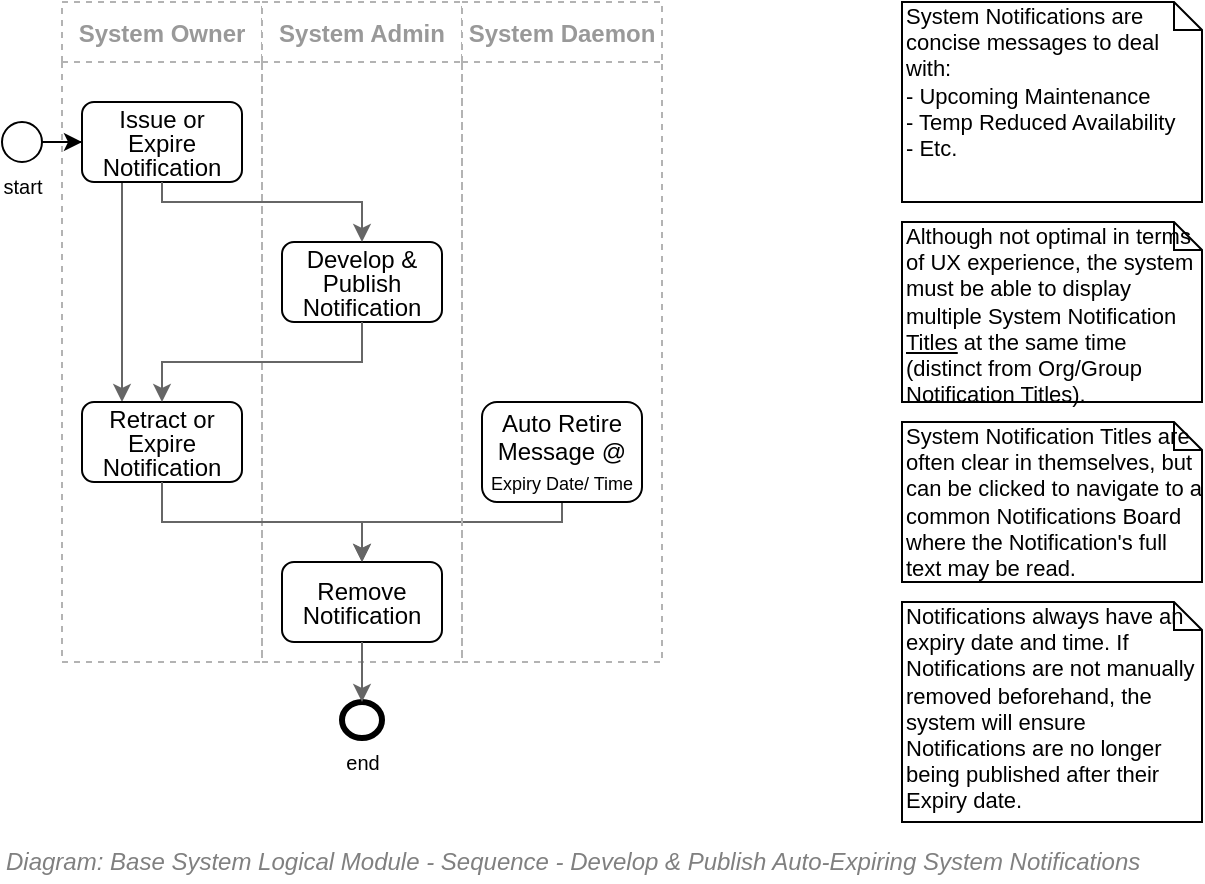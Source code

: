 <mxfile compressed="false" version="18.0.8" type="google" pages="7">
  <diagram name="Sequence/System Logical Module - Sequence - Develop and Publish Auto-Expiring System Notifications" id="HBoDbRuSpPnQ3pOyoACm">
    <mxGraphModel grid="1" page="1" gridSize="10" guides="1" tooltips="1" connect="1" arrows="1" fold="1" pageScale="1" pageWidth="850" pageHeight="1100" math="0" shadow="0">
      <root>
        <mxCell id="yu70HtHMVubJHkryknng-0" />
        <mxCell id="yu70HtHMVubJHkryknng-1" value="Notes" parent="yu70HtHMVubJHkryknng-0" />
        <mxCell id="yu70HtHMVubJHkryknng-2" value="System Notifications are &lt;br&gt;concise messages to deal with:&lt;br&gt;- Upcoming Maintenance&lt;br&gt;- Temp&amp;nbsp;Reduced Availability&lt;br&gt;- Etc." style="shape=note;whiteSpace=wrap;html=1;size=14;verticalAlign=top;align=left;spacingTop=-6;labelBackgroundColor=none;fillColor=#ffffff;fontSize=11;" vertex="1" parent="yu70HtHMVubJHkryknng-1">
          <mxGeometry x="570" y="240" width="150" height="100" as="geometry" />
        </mxCell>
        <mxCell id="yu70HtHMVubJHkryknng-44" style="edgeStyle=orthogonalEdgeStyle;rounded=0;jumpStyle=arc;orthogonalLoop=1;jettySize=auto;html=1;entryX=0.5;entryY=0;entryDx=0;entryDy=0;endArrow=classic;endFill=1;strokeColor=#666666;fontSize=12;" edge="1" parent="yu70HtHMVubJHkryknng-1" source="yu70HtHMVubJHkryknng-42" target="yu70HtHMVubJHkryknng-40">
          <mxGeometry relative="1" as="geometry">
            <Array as="points">
              <mxPoint x="400" y="500" />
              <mxPoint x="300" y="500" />
            </Array>
          </mxGeometry>
        </mxCell>
        <mxCell id="yu70HtHMVubJHkryknng-48" value="Although not optimal in terms of UX experience, the system must be able to display multiple System Notification &lt;u&gt;Titles&lt;/u&gt; at the same time (distinct from Org/Group Notification Titles)." style="shape=note;whiteSpace=wrap;html=1;size=14;verticalAlign=top;align=left;spacingTop=-6;labelBackgroundColor=none;fillColor=#ffffff;fontSize=11;" vertex="1" parent="yu70HtHMVubJHkryknng-1">
          <mxGeometry x="570" y="350" width="150" height="90" as="geometry" />
        </mxCell>
        <mxCell id="yu70HtHMVubJHkryknng-49" value="Notifications always have an expiry date and time. If Notifications are not manually removed beforehand, the system will ensure Notifications are no longer being published after their Expiry date." style="shape=note;whiteSpace=wrap;html=1;size=14;verticalAlign=top;align=left;spacingTop=-6;labelBackgroundColor=none;fillColor=#ffffff;fontSize=11;" vertex="1" parent="yu70HtHMVubJHkryknng-1">
          <mxGeometry x="570" y="540" width="150" height="110" as="geometry" />
        </mxCell>
        <mxCell id="yu70HtHMVubJHkryknng-50" value="System Notification Titles are often clear in themselves, but can be clicked to navigate to a common Notifications Board where the Notification&#39;s full text may be read." style="shape=note;whiteSpace=wrap;html=1;size=14;verticalAlign=top;align=left;spacingTop=-6;labelBackgroundColor=none;fillColor=#ffffff;fontSize=11;" vertex="1" parent="yu70HtHMVubJHkryknng-1">
          <mxGeometry x="570" y="450" width="150" height="80" as="geometry" />
        </mxCell>
        <mxCell id="yu70HtHMVubJHkryknng-5" value="BPM" parent="yu70HtHMVubJHkryknng-0" />
        <mxCell id="yu70HtHMVubJHkryknng-6" style="edgeStyle=orthogonalEdgeStyle;rounded=0;jumpStyle=arc;orthogonalLoop=1;jettySize=auto;html=1;entryX=0;entryY=0.5;entryDx=0;entryDy=0;fontSize=9;" edge="1" parent="yu70HtHMVubJHkryknng-5" source="yu70HtHMVubJHkryknng-7" target="yu70HtHMVubJHkryknng-10">
          <mxGeometry relative="1" as="geometry">
            <Array as="points" />
          </mxGeometry>
        </mxCell>
        <mxCell id="yu70HtHMVubJHkryknng-7" value="start" style="shape=mxgraph.bpmn.shape;html=1;verticalLabelPosition=bottom;labelBackgroundColor=#ffffff;verticalAlign=top;align=center;perimeter=ellipsePerimeter;outlineConnect=0;outline=standard;symbol=general;fontSize=10;" vertex="1" parent="yu70HtHMVubJHkryknng-5">
          <mxGeometry x="120" y="300" width="20" height="20" as="geometry" />
        </mxCell>
        <mxCell id="yu70HtHMVubJHkryknng-8" value="end" style="shape=mxgraph.bpmn.shape;html=1;verticalLabelPosition=bottom;labelBackgroundColor=#ffffff;verticalAlign=top;align=center;perimeter=ellipsePerimeter;outlineConnect=0;outline=end;symbol=general;fontSize=10;" vertex="1" parent="yu70HtHMVubJHkryknng-5">
          <mxGeometry x="290" y="590" width="20" height="18" as="geometry" />
        </mxCell>
        <mxCell id="yu70HtHMVubJHkryknng-9" value="System Owner" style="swimlane;fontSize=12;fontColor=#999999;strokeColor=#B3B3B3;dashed=1;collapsible=0;startSize=30;" vertex="1" parent="yu70HtHMVubJHkryknng-5">
          <mxGeometry x="150" y="240" width="100" height="330" as="geometry">
            <mxRectangle x="40" y="90" width="160" height="23" as="alternateBounds" />
          </mxGeometry>
        </mxCell>
        <mxCell id="yu70HtHMVubJHkryknng-51" style="edgeStyle=orthogonalEdgeStyle;rounded=0;jumpStyle=arc;orthogonalLoop=1;jettySize=auto;html=1;entryX=0.25;entryY=0;entryDx=0;entryDy=0;endArrow=classic;endFill=1;strokeColor=#666666;fontSize=12;exitX=0.25;exitY=1;exitDx=0;exitDy=0;" edge="1" parent="yu70HtHMVubJHkryknng-9" source="yu70HtHMVubJHkryknng-10" target="yu70HtHMVubJHkryknng-13">
          <mxGeometry relative="1" as="geometry" />
        </mxCell>
        <mxCell id="yu70HtHMVubJHkryknng-10" value="&lt;p style=&quot;line-height: 100%&quot;&gt;Issue or Expire Notification&lt;/p&gt;" style="shape=ext;rounded=1;html=1;whiteSpace=wrap;fontSize=12;" vertex="1" parent="yu70HtHMVubJHkryknng-9">
          <mxGeometry x="10" y="50" width="80" height="40" as="geometry" />
        </mxCell>
        <mxCell id="yu70HtHMVubJHkryknng-13" value="&lt;p style=&quot;line-height: 100%&quot;&gt;Retract or Expire Notification&lt;/p&gt;" style="shape=ext;rounded=1;html=1;whiteSpace=wrap;fontSize=12;" vertex="1" parent="yu70HtHMVubJHkryknng-9">
          <mxGeometry x="10" y="200" width="80" height="40" as="geometry" />
        </mxCell>
        <mxCell id="yu70HtHMVubJHkryknng-14" value="System Admin" style="swimlane;fontSize=12;fontColor=#999999;strokeColor=#B3B3B3;dashed=1;collapsible=0;startSize=30;" vertex="1" parent="yu70HtHMVubJHkryknng-5">
          <mxGeometry x="250" y="240" width="100" height="330" as="geometry">
            <mxRectangle x="200" y="90" width="100" height="23" as="alternateBounds" />
          </mxGeometry>
        </mxCell>
        <mxCell id="yu70HtHMVubJHkryknng-38" value="&lt;p style=&quot;line-height: 100%&quot;&gt;Develop &amp;amp; Publish&lt;br&gt;Notification&lt;/p&gt;" style="shape=ext;rounded=1;html=1;whiteSpace=wrap;fontSize=12;" vertex="1" parent="yu70HtHMVubJHkryknng-14">
          <mxGeometry x="10" y="120" width="80" height="40" as="geometry" />
        </mxCell>
        <mxCell id="yu70HtHMVubJHkryknng-40" value="&lt;p style=&quot;line-height: 100%&quot;&gt;Remove Notification&lt;/p&gt;" style="shape=ext;rounded=1;html=1;whiteSpace=wrap;fontSize=12;" vertex="1" parent="yu70HtHMVubJHkryknng-14">
          <mxGeometry x="10" y="280" width="80" height="40" as="geometry" />
        </mxCell>
        <mxCell id="yu70HtHMVubJHkryknng-28" style="edgeStyle=orthogonalEdgeStyle;rounded=0;jumpStyle=arc;orthogonalLoop=1;jettySize=auto;html=1;entryX=0.5;entryY=0;entryDx=0;entryDy=0;endArrow=classic;endFill=1;strokeColor=#666666;fontSize=11;exitX=0.5;exitY=1;exitDx=0;exitDy=0;" edge="1" parent="yu70HtHMVubJHkryknng-5" source="yu70HtHMVubJHkryknng-38" target="yu70HtHMVubJHkryknng-13">
          <mxGeometry relative="1" as="geometry">
            <mxPoint x="380" y="560" as="sourcePoint" />
          </mxGeometry>
        </mxCell>
        <mxCell id="yu70HtHMVubJHkryknng-29" style="edgeStyle=orthogonalEdgeStyle;rounded=0;jumpStyle=arc;orthogonalLoop=1;jettySize=auto;html=1;entryX=0.5;entryY=0;entryDx=0;entryDy=0;endArrow=classic;endFill=1;strokeColor=#666666;fontSize=11;exitX=0.5;exitY=1;exitDx=0;exitDy=0;" edge="1" parent="yu70HtHMVubJHkryknng-5" source="yu70HtHMVubJHkryknng-13" target="yu70HtHMVubJHkryknng-40">
          <mxGeometry relative="1" as="geometry">
            <mxPoint x="460" y="620" as="targetPoint" />
          </mxGeometry>
        </mxCell>
        <mxCell id="yu70HtHMVubJHkryknng-30" style="edgeStyle=orthogonalEdgeStyle;rounded=0;jumpStyle=arc;orthogonalLoop=1;jettySize=auto;html=1;entryX=0.5;entryY=0;entryDx=0;entryDy=0;endArrow=classic;endFill=1;strokeColor=#666666;fontSize=12;exitX=0.5;exitY=1;exitDx=0;exitDy=0;" edge="1" parent="yu70HtHMVubJHkryknng-5" source="yu70HtHMVubJHkryknng-40" target="yu70HtHMVubJHkryknng-8">
          <mxGeometry relative="1" as="geometry">
            <mxPoint x="500" y="640" as="sourcePoint" />
          </mxGeometry>
        </mxCell>
        <mxCell id="yu70HtHMVubJHkryknng-39" style="edgeStyle=orthogonalEdgeStyle;rounded=0;jumpStyle=arc;orthogonalLoop=1;jettySize=auto;html=1;entryX=0.5;entryY=0;entryDx=0;entryDy=0;endArrow=classic;endFill=1;strokeColor=#666666;fontSize=11;exitX=0.5;exitY=1;exitDx=0;exitDy=0;" edge="1" parent="yu70HtHMVubJHkryknng-5" source="yu70HtHMVubJHkryknng-10" target="yu70HtHMVubJHkryknng-38">
          <mxGeometry relative="1" as="geometry">
            <Array as="points">
              <mxPoint x="200" y="340" />
              <mxPoint x="300" y="340" />
            </Array>
            <mxPoint x="240" y="370" as="sourcePoint" />
            <mxPoint x="300" y="410" as="targetPoint" />
          </mxGeometry>
        </mxCell>
        <mxCell id="yu70HtHMVubJHkryknng-41" value="System Daemon" style="swimlane;fontSize=12;fontColor=#999999;strokeColor=#B3B3B3;dashed=1;collapsible=0;startSize=30;" vertex="1" parent="yu70HtHMVubJHkryknng-5">
          <mxGeometry x="350" y="240" width="100" height="330" as="geometry">
            <mxRectangle x="200" y="90" width="100" height="23" as="alternateBounds" />
          </mxGeometry>
        </mxCell>
        <mxCell id="yu70HtHMVubJHkryknng-42" value="Auto Retire Message @ &lt;font style=&quot;font-size: 9px&quot;&gt;Expiry Date/ Time&lt;/font&gt;" style="html=1;whiteSpace=wrap;rounded=1;dropTarget=0;fontFamily=Helvetica;fontSize=12;fontColor=#000000;align=center;strokeColor=#000000;fillColor=#ffffff;" vertex="1" parent="yu70HtHMVubJHkryknng-41">
          <mxGeometry x="10" y="200" width="80" height="50" as="geometry" />
        </mxCell>
        <mxCell id="yu70HtHMVubJHkryknng-31" value="Title/Diagram" parent="yu70HtHMVubJHkryknng-0" />
        <mxCell id="yu70HtHMVubJHkryknng-32" value="&lt;font style=&quot;font-size: 12px ; font-weight: normal&quot;&gt;&lt;i&gt;Diagram: Base System Logical Module - Sequence - Develop &amp;amp; Publish Auto-Expiring System Notifications&lt;/i&gt;&lt;/font&gt;" style="text;strokeColor=none;fillColor=none;html=1;fontSize=12;fontStyle=1;verticalAlign=middle;align=left;shadow=0;glass=0;comic=0;opacity=30;fontColor=#808080;" vertex="1" parent="yu70HtHMVubJHkryknng-31">
          <mxGeometry x="120" y="660" width="520" height="20" as="geometry" />
        </mxCell>
        <mxCell id="yu70HtHMVubJHkryknng-37" value="About" parent="yu70HtHMVubJHkryknng-0" />
      </root>
    </mxGraphModel>
  </diagram>
  <diagram name="Sequence/System Logical Module - Sequence - Develop and Publish Auto-Expiring Org/Group Notifications" id="9e4z9oer9BDF4MBi6cfR">
    <mxGraphModel dx="1422" dy="762" grid="1" gridSize="10" guides="1" tooltips="1" connect="1" arrows="1" fold="1" page="1" pageScale="1" pageWidth="850" pageHeight="1100" math="0" shadow="0">
      <root>
        <mxCell id="qoTV9ML0fi1YhnpQZzQ--0" />
        <mxCell id="qoTV9ML0fi1YhnpQZzQ--1" value="Notes" parent="qoTV9ML0fi1YhnpQZzQ--0" />
        <mxCell id="qoTV9ML0fi1YhnpQZzQ--2" value="Org/Group Notifications are &lt;br&gt;concise messages to deal with:&lt;br&gt;- Breaking News&lt;br&gt;- Etc." style="shape=note;whiteSpace=wrap;html=1;size=14;verticalAlign=top;align=left;spacingTop=-6;labelBackgroundColor=none;fillColor=#ffffff;fontSize=11;" parent="qoTV9ML0fi1YhnpQZzQ--1" vertex="1">
          <mxGeometry x="570" y="240" width="150" height="70" as="geometry" />
        </mxCell>
        <mxCell id="qoTV9ML0fi1YhnpQZzQ--3" style="edgeStyle=orthogonalEdgeStyle;rounded=0;jumpStyle=arc;orthogonalLoop=1;jettySize=auto;html=1;entryX=0.5;entryY=0;entryDx=0;entryDy=0;endArrow=classic;endFill=1;strokeColor=#666666;fontSize=12;" parent="qoTV9ML0fi1YhnpQZzQ--1" source="qoTV9ML0fi1YhnpQZzQ--23" target="qoTV9ML0fi1YhnpQZzQ--17" edge="1">
          <mxGeometry relative="1" as="geometry">
            <Array as="points">
              <mxPoint x="400" y="480" />
              <mxPoint x="300" y="480" />
            </Array>
          </mxGeometry>
        </mxCell>
        <mxCell id="qoTV9ML0fi1YhnpQZzQ--4" value="Although not optimal in terms of UX experience, the system must be able to display multiple Organisation/Group Notification &lt;u&gt;Titles&lt;/u&gt; at the same time (distinct from System Notifications).." style="shape=note;whiteSpace=wrap;html=1;size=14;verticalAlign=top;align=left;spacingTop=-6;labelBackgroundColor=none;fillColor=#ffffff;fontSize=11;" parent="qoTV9ML0fi1YhnpQZzQ--1" vertex="1">
          <mxGeometry x="570" y="320" width="150" height="90" as="geometry" />
        </mxCell>
        <mxCell id="qoTV9ML0fi1YhnpQZzQ--5" value="Notifications always have an expiry date and time. If Notifications are not manually removed beforehand, the system will ensure Notifications are no longer being published after their Expiry date." style="shape=note;whiteSpace=wrap;html=1;size=14;verticalAlign=top;align=left;spacingTop=-6;labelBackgroundColor=none;fillColor=#ffffff;fontSize=11;" parent="qoTV9ML0fi1YhnpQZzQ--1" vertex="1">
          <mxGeometry x="570" y="510" width="150" height="110" as="geometry" />
        </mxCell>
        <mxCell id="qoTV9ML0fi1YhnpQZzQ--6" value="Notification Titles are often clear in themselves, but can be clicked to navigate to a common Notifications Board where the Notification&#39;s full text may be read." style="shape=note;whiteSpace=wrap;html=1;size=14;verticalAlign=top;align=left;spacingTop=-6;labelBackgroundColor=none;fillColor=#ffffff;fontSize=11;" parent="qoTV9ML0fi1YhnpQZzQ--1" vertex="1">
          <mxGeometry x="570" y="420" width="150" height="80" as="geometry" />
        </mxCell>
        <mxCell id="qoTV9ML0fi1YhnpQZzQ--7" value="BPM" parent="qoTV9ML0fi1YhnpQZzQ--0" />
        <mxCell id="qoTV9ML0fi1YhnpQZzQ--8" style="edgeStyle=orthogonalEdgeStyle;rounded=0;jumpStyle=arc;orthogonalLoop=1;jettySize=auto;html=1;entryX=0;entryY=0.5;entryDx=0;entryDy=0;fontSize=9;" parent="qoTV9ML0fi1YhnpQZzQ--7" source="qoTV9ML0fi1YhnpQZzQ--9" target="qoTV9ML0fi1YhnpQZzQ--13" edge="1">
          <mxGeometry relative="1" as="geometry">
            <Array as="points" />
          </mxGeometry>
        </mxCell>
        <mxCell id="qoTV9ML0fi1YhnpQZzQ--9" value="start" style="shape=mxgraph.bpmn.shape;html=1;verticalLabelPosition=bottom;labelBackgroundColor=#ffffff;verticalAlign=top;align=center;perimeter=ellipsePerimeter;outlineConnect=0;outline=standard;symbol=general;fontSize=10;" parent="qoTV9ML0fi1YhnpQZzQ--7" vertex="1">
          <mxGeometry x="120" y="280" width="20" height="20" as="geometry" />
        </mxCell>
        <mxCell id="qoTV9ML0fi1YhnpQZzQ--10" value="end" style="shape=mxgraph.bpmn.shape;html=1;verticalLabelPosition=bottom;labelBackgroundColor=#ffffff;verticalAlign=top;align=center;perimeter=ellipsePerimeter;outlineConnect=0;outline=end;symbol=general;fontSize=10;" parent="qoTV9ML0fi1YhnpQZzQ--7" vertex="1">
          <mxGeometry x="290" y="570" width="20" height="18" as="geometry" />
        </mxCell>
        <mxCell id="qoTV9ML0fi1YhnpQZzQ--11" value="Org/Group Manager" style="swimlane;fontSize=9;fontColor=#999999;strokeColor=#B3B3B3;dashed=1;collapsible=0;" parent="qoTV9ML0fi1YhnpQZzQ--7" vertex="1">
          <mxGeometry x="150" y="240" width="100" height="310" as="geometry">
            <mxRectangle x="40" y="90" width="160" height="23" as="alternateBounds" />
          </mxGeometry>
        </mxCell>
        <mxCell id="qoTV9ML0fi1YhnpQZzQ--12" style="edgeStyle=orthogonalEdgeStyle;rounded=0;jumpStyle=arc;orthogonalLoop=1;jettySize=auto;html=1;entryX=0.25;entryY=0;entryDx=0;entryDy=0;endArrow=classic;endFill=1;strokeColor=#666666;fontSize=12;exitX=0.25;exitY=1;exitDx=0;exitDy=0;" parent="qoTV9ML0fi1YhnpQZzQ--11" source="qoTV9ML0fi1YhnpQZzQ--13" target="qoTV9ML0fi1YhnpQZzQ--14" edge="1">
          <mxGeometry relative="1" as="geometry" />
        </mxCell>
        <mxCell id="qoTV9ML0fi1YhnpQZzQ--13" value="&lt;p style=&quot;line-height: 100%&quot;&gt;Issue or Expire Notification&lt;/p&gt;" style="shape=ext;rounded=1;html=1;whiteSpace=wrap;fontSize=12;" parent="qoTV9ML0fi1YhnpQZzQ--11" vertex="1">
          <mxGeometry x="10" y="30" width="80" height="40" as="geometry" />
        </mxCell>
        <mxCell id="qoTV9ML0fi1YhnpQZzQ--14" value="&lt;p style=&quot;line-height: 100%&quot;&gt;Retract or Expire Notification&lt;/p&gt;" style="shape=ext;rounded=1;html=1;whiteSpace=wrap;fontSize=12;" parent="qoTV9ML0fi1YhnpQZzQ--11" vertex="1">
          <mxGeometry x="10" y="180" width="80" height="40" as="geometry" />
        </mxCell>
        <mxCell id="qoTV9ML0fi1YhnpQZzQ--15" value="Org/Group Coordinator" style="swimlane;fontSize=9;fontColor=#999999;strokeColor=#B3B3B3;dashed=1;collapsible=0;" parent="qoTV9ML0fi1YhnpQZzQ--7" vertex="1">
          <mxGeometry x="250" y="240" width="100" height="310" as="geometry">
            <mxRectangle x="200" y="90" width="100" height="23" as="alternateBounds" />
          </mxGeometry>
        </mxCell>
        <mxCell id="qoTV9ML0fi1YhnpQZzQ--16" value="&lt;p style=&quot;line-height: 100%&quot;&gt;Develop &amp;amp; Publish&lt;br&gt;Notification&lt;/p&gt;" style="shape=ext;rounded=1;html=1;whiteSpace=wrap;fontSize=12;" parent="qoTV9ML0fi1YhnpQZzQ--15" vertex="1">
          <mxGeometry x="10" y="100" width="80" height="40" as="geometry" />
        </mxCell>
        <mxCell id="qoTV9ML0fi1YhnpQZzQ--17" value="&lt;p style=&quot;line-height: 100%&quot;&gt;Remove Notification&lt;/p&gt;" style="shape=ext;rounded=1;html=1;whiteSpace=wrap;fontSize=12;" parent="qoTV9ML0fi1YhnpQZzQ--15" vertex="1">
          <mxGeometry x="10" y="260" width="80" height="40" as="geometry" />
        </mxCell>
        <mxCell id="qoTV9ML0fi1YhnpQZzQ--18" style="edgeStyle=orthogonalEdgeStyle;rounded=0;jumpStyle=arc;orthogonalLoop=1;jettySize=auto;html=1;entryX=0.5;entryY=0;entryDx=0;entryDy=0;endArrow=classic;endFill=1;strokeColor=#666666;fontSize=11;exitX=0.5;exitY=1;exitDx=0;exitDy=0;" parent="qoTV9ML0fi1YhnpQZzQ--7" source="qoTV9ML0fi1YhnpQZzQ--16" target="qoTV9ML0fi1YhnpQZzQ--14" edge="1">
          <mxGeometry relative="1" as="geometry">
            <mxPoint x="380" y="540" as="sourcePoint" />
          </mxGeometry>
        </mxCell>
        <mxCell id="qoTV9ML0fi1YhnpQZzQ--19" style="edgeStyle=orthogonalEdgeStyle;rounded=0;jumpStyle=arc;orthogonalLoop=1;jettySize=auto;html=1;entryX=0.5;entryY=0;entryDx=0;entryDy=0;endArrow=classic;endFill=1;strokeColor=#666666;fontSize=11;exitX=0.5;exitY=1;exitDx=0;exitDy=0;" parent="qoTV9ML0fi1YhnpQZzQ--7" source="qoTV9ML0fi1YhnpQZzQ--14" target="qoTV9ML0fi1YhnpQZzQ--17" edge="1">
          <mxGeometry relative="1" as="geometry">
            <mxPoint x="460" y="600" as="targetPoint" />
          </mxGeometry>
        </mxCell>
        <mxCell id="qoTV9ML0fi1YhnpQZzQ--20" style="edgeStyle=orthogonalEdgeStyle;rounded=0;jumpStyle=arc;orthogonalLoop=1;jettySize=auto;html=1;entryX=0.5;entryY=0;entryDx=0;entryDy=0;endArrow=classic;endFill=1;strokeColor=#666666;fontSize=12;exitX=0.5;exitY=1;exitDx=0;exitDy=0;" parent="qoTV9ML0fi1YhnpQZzQ--7" source="qoTV9ML0fi1YhnpQZzQ--17" target="qoTV9ML0fi1YhnpQZzQ--10" edge="1">
          <mxGeometry relative="1" as="geometry">
            <mxPoint x="500" y="620" as="sourcePoint" />
          </mxGeometry>
        </mxCell>
        <mxCell id="qoTV9ML0fi1YhnpQZzQ--21" style="edgeStyle=orthogonalEdgeStyle;rounded=0;jumpStyle=arc;orthogonalLoop=1;jettySize=auto;html=1;entryX=0.5;entryY=0;entryDx=0;entryDy=0;endArrow=classic;endFill=1;strokeColor=#666666;fontSize=11;exitX=0.5;exitY=1;exitDx=0;exitDy=0;" parent="qoTV9ML0fi1YhnpQZzQ--7" source="qoTV9ML0fi1YhnpQZzQ--13" target="qoTV9ML0fi1YhnpQZzQ--16" edge="1">
          <mxGeometry relative="1" as="geometry">
            <Array as="points">
              <mxPoint x="200" y="320" />
              <mxPoint x="300" y="320" />
            </Array>
            <mxPoint x="240" y="350" as="sourcePoint" />
            <mxPoint x="300" y="390" as="targetPoint" />
          </mxGeometry>
        </mxCell>
        <mxCell id="qoTV9ML0fi1YhnpQZzQ--22" value="System Daemon" style="swimlane;fontSize=9;fontColor=#999999;strokeColor=#B3B3B3;dashed=1;collapsible=0;" parent="qoTV9ML0fi1YhnpQZzQ--7" vertex="1">
          <mxGeometry x="350" y="240" width="100" height="310" as="geometry">
            <mxRectangle x="200" y="90" width="100" height="23" as="alternateBounds" />
          </mxGeometry>
        </mxCell>
        <mxCell id="qoTV9ML0fi1YhnpQZzQ--23" value="Auto Retire Notification @ &lt;font style=&quot;font-size: 9px&quot;&gt;Expiry Date/ Time&lt;/font&gt;" style="html=1;whiteSpace=wrap;rounded=1;dropTarget=0;fontFamily=Helvetica;fontSize=12;fontColor=#000000;align=center;strokeColor=#000000;fillColor=#ffffff;" parent="qoTV9ML0fi1YhnpQZzQ--22" vertex="1">
          <mxGeometry x="10" y="180" width="80" height="50" as="geometry" />
        </mxCell>
        <mxCell id="qoTV9ML0fi1YhnpQZzQ--24" value="Title/Diagram" parent="qoTV9ML0fi1YhnpQZzQ--0" />
        <mxCell id="qoTV9ML0fi1YhnpQZzQ--25" value="&lt;font style=&quot;font-size: 12px ; font-weight: normal&quot;&gt;&lt;i&gt;Diagram: Base System Logical Module - Sequence - Develop &amp;amp; Publish Auto-Expiring Org/Group Notifications&lt;/i&gt;&lt;/font&gt;" style="text;strokeColor=none;fillColor=none;html=1;fontSize=12;fontStyle=1;verticalAlign=middle;align=left;shadow=0;glass=0;comic=0;opacity=30;fontColor=#808080;" parent="qoTV9ML0fi1YhnpQZzQ--24" vertex="1">
          <mxGeometry x="120" y="620" width="520" height="20" as="geometry" />
        </mxCell>
        <mxCell id="qoTV9ML0fi1YhnpQZzQ--30" value="About" parent="qoTV9ML0fi1YhnpQZzQ--0" />
      </root>
    </mxGraphModel>
  </diagram>
  <diagram id="YMsq_jnB0PM7RC-cSg19" name="Sequence/Media Logical Module/Endorsement Workflow">
    <mxGraphModel dx="1422" dy="762" grid="1" gridSize="10" guides="1" tooltips="1" connect="1" arrows="1" fold="1" page="1" pageScale="1" pageWidth="827" pageHeight="1169" math="0" shadow="0">
      <root>
        <mxCell id="tk65oYgh2Pg083-FGu2U-0" />
        <mxCell id="tk65oYgh2Pg083-FGu2U-1" parent="tk65oYgh2Pg083-FGu2U-0" />
        <mxCell id="tk65oYgh2Pg083-FGu2U-3" value="&lt;font style=&quot;font-size: 12px&quot;&gt;&lt;span style=&quot;font-size: 12px&quot;&gt;Diagram: Media Logical Module -&amp;nbsp;&lt;/span&gt;Sequence - Endorsement Sequence&lt;/font&gt;" style="text;strokeColor=none;fillColor=none;html=1;fontSize=12;fontStyle=2;verticalAlign=middle;align=left;shadow=0;glass=0;comic=0;opacity=30;fontColor=#808080;" parent="tk65oYgh2Pg083-FGu2U-1" vertex="1">
          <mxGeometry x="120" y="740" width="520" height="20" as="geometry" />
        </mxCell>
      </root>
    </mxGraphModel>
  </diagram>
  <diagram id="Jc1K8y7sC8uup8_3mSj9" name="Page-365">
    <mxGraphModel dx="1422" dy="762" grid="1" gridSize="10" guides="1" tooltips="1" connect="1" arrows="1" fold="1" page="1" pageScale="1" pageWidth="827" pageHeight="1169" math="0" shadow="0">
      <root>
        <mxCell id="izw3Qo7lZXw8UkypVAKQ-0" />
        <mxCell id="izw3Qo7lZXw8UkypVAKQ-1" parent="izw3Qo7lZXw8UkypVAKQ-0" />
        <mxCell id="izw3Qo7lZXw8UkypVAKQ-2" value="" style="shape=mxgraph.bpmn.shape;html=1;verticalLabelPosition=bottom;labelBackgroundColor=#ffffff;verticalAlign=top;align=center;perimeter=ellipsePerimeter;outlineConnect=0;outline=standard;symbol=timer;fontSize=12;" parent="izw3Qo7lZXw8UkypVAKQ-1" vertex="1">
          <mxGeometry x="120" y="767" width="30" height="30" as="geometry" />
        </mxCell>
        <mxCell id="izw3Qo7lZXw8UkypVAKQ-3" value="" style="shape=mxgraph.bpmn.shape;html=1;verticalLabelPosition=bottom;labelBackgroundColor=#ffffff;verticalAlign=top;align=center;perimeter=ellipsePerimeter;outlineConnect=0;outline=standard;symbol=message;fontSize=11;" parent="izw3Qo7lZXw8UkypVAKQ-1" vertex="1">
          <mxGeometry x="120" y="334" width="30" height="30" as="geometry" />
        </mxCell>
        <mxCell id="izw3Qo7lZXw8UkypVAKQ-4" style="edgeStyle=orthogonalEdgeStyle;rounded=0;orthogonalLoop=1;jettySize=auto;html=1;entryX=1;entryY=0.5;entryDx=0;entryDy=0;fontSize=11;" parent="izw3Qo7lZXw8UkypVAKQ-1" source="izw3Qo7lZXw8UkypVAKQ-24" target="izw3Qo7lZXw8UkypVAKQ-3" edge="1">
          <mxGeometry relative="1" as="geometry" />
        </mxCell>
        <mxCell id="izw3Qo7lZXw8UkypVAKQ-5" style="edgeStyle=orthogonalEdgeStyle;rounded=0;jumpStyle=arc;orthogonalLoop=1;jettySize=auto;html=1;fontSize=9;entryX=1;entryY=0.5;entryDx=0;entryDy=0;exitX=0.5;exitY=1;exitDx=0;exitDy=0;" parent="izw3Qo7lZXw8UkypVAKQ-1" source="izw3Qo7lZXw8UkypVAKQ-78" target="izw3Qo7lZXw8UkypVAKQ-35" edge="1">
          <mxGeometry relative="1" as="geometry">
            <Array as="points">
              <mxPoint x="530" y="1012" />
              <mxPoint x="439" y="1012" />
              <mxPoint x="439" y="782" />
            </Array>
          </mxGeometry>
        </mxCell>
        <mxCell id="izw3Qo7lZXw8UkypVAKQ-6" style="edgeStyle=orthogonalEdgeStyle;rounded=0;jumpStyle=arc;orthogonalLoop=1;jettySize=auto;html=1;fontSize=9;entryX=1;entryY=0.5;entryDx=0;entryDy=0;exitX=0.5;exitY=1;exitDx=0;exitDy=0;" parent="izw3Qo7lZXw8UkypVAKQ-1" source="izw3Qo7lZXw8UkypVAKQ-72" target="izw3Qo7lZXw8UkypVAKQ-35" edge="1">
          <mxGeometry relative="1" as="geometry">
            <Array as="points">
              <mxPoint x="570" y="1012" />
              <mxPoint x="439" y="1012" />
              <mxPoint x="439" y="782" />
            </Array>
          </mxGeometry>
        </mxCell>
        <mxCell id="izw3Qo7lZXw8UkypVAKQ-7" style="edgeStyle=orthogonalEdgeStyle;rounded=0;jumpStyle=arc;orthogonalLoop=1;jettySize=auto;html=1;entryX=1;entryY=0.5;entryDx=0;entryDy=0;fontSize=9;exitX=0.5;exitY=1;exitDx=0;exitDy=0;" parent="izw3Qo7lZXw8UkypVAKQ-1" source="izw3Qo7lZXw8UkypVAKQ-80" target="izw3Qo7lZXw8UkypVAKQ-35" edge="1">
          <mxGeometry relative="1" as="geometry">
            <Array as="points">
              <mxPoint x="518" y="1030" />
              <mxPoint x="439" y="1030" />
              <mxPoint x="439" y="782" />
            </Array>
          </mxGeometry>
        </mxCell>
        <mxCell id="izw3Qo7lZXw8UkypVAKQ-8" style="edgeStyle=orthogonalEdgeStyle;rounded=0;jumpStyle=arc;orthogonalLoop=1;jettySize=auto;html=1;entryX=0;entryY=0.5;entryDx=0;entryDy=0;fontSize=9;" parent="izw3Qo7lZXw8UkypVAKQ-1" source="izw3Qo7lZXw8UkypVAKQ-9" target="izw3Qo7lZXw8UkypVAKQ-23" edge="1">
          <mxGeometry relative="1" as="geometry">
            <Array as="points" />
          </mxGeometry>
        </mxCell>
        <mxCell id="izw3Qo7lZXw8UkypVAKQ-9" value="start" style="shape=mxgraph.bpmn.shape;html=1;verticalLabelPosition=bottom;labelBackgroundColor=#ffffff;verticalAlign=top;align=center;perimeter=ellipsePerimeter;outlineConnect=0;outline=standard;symbol=general;fontSize=10;" parent="izw3Qo7lZXw8UkypVAKQ-1" vertex="1">
          <mxGeometry x="120" y="280" width="20" height="18" as="geometry" />
        </mxCell>
        <mxCell id="izw3Qo7lZXw8UkypVAKQ-10" style="edgeStyle=orthogonalEdgeStyle;rounded=0;orthogonalLoop=1;jettySize=auto;html=1;entryX=0;entryY=0.5;entryDx=0;entryDy=0;fontSize=9;" parent="izw3Qo7lZXw8UkypVAKQ-1" source="izw3Qo7lZXw8UkypVAKQ-28" target="izw3Qo7lZXw8UkypVAKQ-52" edge="1">
          <mxGeometry relative="1" as="geometry" />
        </mxCell>
        <mxCell id="izw3Qo7lZXw8UkypVAKQ-11" style="edgeStyle=elbowEdgeStyle;rounded=0;orthogonalLoop=1;jettySize=auto;html=1;entryX=1;entryY=0.25;entryDx=0;entryDy=0;fontSize=9;exitX=0.5;exitY=1;exitDx=0;exitDy=0;" parent="izw3Qo7lZXw8UkypVAKQ-1" source="izw3Qo7lZXw8UkypVAKQ-52" target="izw3Qo7lZXw8UkypVAKQ-30" edge="1">
          <mxGeometry relative="1" as="geometry">
            <Array as="points">
              <mxPoint x="360" y="460" />
            </Array>
          </mxGeometry>
        </mxCell>
        <mxCell id="izw3Qo7lZXw8UkypVAKQ-12" style="edgeStyle=elbowEdgeStyle;rounded=0;orthogonalLoop=1;jettySize=auto;html=1;entryX=1;entryY=0.75;entryDx=0;entryDy=0;fontSize=9;exitX=1;exitY=0.5;exitDx=0;exitDy=0;" parent="izw3Qo7lZXw8UkypVAKQ-1" source="izw3Qo7lZXw8UkypVAKQ-61" target="izw3Qo7lZXw8UkypVAKQ-30" edge="1">
          <mxGeometry relative="1" as="geometry">
            <Array as="points">
              <mxPoint x="530" y="540" />
            </Array>
          </mxGeometry>
        </mxCell>
        <mxCell id="izw3Qo7lZXw8UkypVAKQ-13" style="edgeStyle=orthogonalEdgeStyle;rounded=0;orthogonalLoop=1;jettySize=auto;html=1;exitX=1;exitY=0.5;exitDx=0;exitDy=0;entryX=0;entryY=0.5;entryDx=0;entryDy=0;fontSize=9;" parent="izw3Qo7lZXw8UkypVAKQ-1" source="izw3Qo7lZXw8UkypVAKQ-31" target="izw3Qo7lZXw8UkypVAKQ-63" edge="1">
          <mxGeometry relative="1" as="geometry">
            <Array as="points">
              <mxPoint x="330" y="519" />
              <mxPoint x="330" y="519" />
            </Array>
          </mxGeometry>
        </mxCell>
        <mxCell id="izw3Qo7lZXw8UkypVAKQ-14" style="rounded=0;jumpStyle=arc;orthogonalLoop=1;jettySize=auto;html=1;entryX=1;entryY=0.5;entryDx=0;entryDy=0;fontSize=9;exitX=0;exitY=0.5;exitDx=0;exitDy=0;" parent="izw3Qo7lZXw8UkypVAKQ-1" source="izw3Qo7lZXw8UkypVAKQ-56" target="izw3Qo7lZXw8UkypVAKQ-34" edge="1">
          <mxGeometry relative="1" as="geometry" />
        </mxCell>
        <mxCell id="izw3Qo7lZXw8UkypVAKQ-15" style="edgeStyle=elbowEdgeStyle;rounded=0;jumpStyle=arc;orthogonalLoop=1;jettySize=auto;html=1;entryX=1;entryY=0.5;entryDx=0;entryDy=0;fontSize=9;exitX=1;exitY=0.5;exitDx=0;exitDy=0;" parent="izw3Qo7lZXw8UkypVAKQ-1" source="izw3Qo7lZXw8UkypVAKQ-55" target="izw3Qo7lZXw8UkypVAKQ-30" edge="1">
          <mxGeometry relative="1" as="geometry">
            <Array as="points">
              <mxPoint x="550" y="590" />
            </Array>
          </mxGeometry>
        </mxCell>
        <mxCell id="izw3Qo7lZXw8UkypVAKQ-16" style="edgeStyle=elbowEdgeStyle;rounded=0;jumpStyle=arc;orthogonalLoop=1;jettySize=auto;html=1;entryX=1;entryY=0.5;entryDx=0;entryDy=0;fontSize=9;exitX=0.5;exitY=1;exitDx=0;exitDy=0;" parent="izw3Qo7lZXw8UkypVAKQ-1" source="izw3Qo7lZXw8UkypVAKQ-45" target="izw3Qo7lZXw8UkypVAKQ-21" edge="1">
          <mxGeometry relative="1" as="geometry">
            <Array as="points">
              <mxPoint x="259" y="1010" />
            </Array>
          </mxGeometry>
        </mxCell>
        <mxCell id="izw3Qo7lZXw8UkypVAKQ-17" style="edgeStyle=orthogonalEdgeStyle;rounded=0;jumpStyle=arc;orthogonalLoop=1;jettySize=auto;html=1;fontSize=9;exitX=1;exitY=0.5;exitDx=0;exitDy=0;" parent="izw3Qo7lZXw8UkypVAKQ-1" source="izw3Qo7lZXw8UkypVAKQ-38" target="izw3Qo7lZXw8UkypVAKQ-71" edge="1">
          <mxGeometry relative="1" as="geometry">
            <mxPoint x="309" y="1012" as="sourcePoint" />
          </mxGeometry>
        </mxCell>
        <mxCell id="izw3Qo7lZXw8UkypVAKQ-18" style="edgeStyle=orthogonalEdgeStyle;rounded=0;jumpStyle=arc;orthogonalLoop=1;jettySize=auto;html=1;entryX=0;entryY=0.5;entryDx=0;entryDy=0;fontSize=9;" parent="izw3Qo7lZXw8UkypVAKQ-1" source="izw3Qo7lZXw8UkypVAKQ-33" target="izw3Qo7lZXw8UkypVAKQ-68" edge="1">
          <mxGeometry relative="1" as="geometry">
            <Array as="points" />
          </mxGeometry>
        </mxCell>
        <mxCell id="izw3Qo7lZXw8UkypVAKQ-19" style="edgeStyle=orthogonalEdgeStyle;rounded=0;orthogonalLoop=1;jettySize=auto;html=1;entryX=1;entryY=0.5;entryDx=0;entryDy=0;exitX=0;exitY=0.5;exitDx=0;exitDy=0;fontSize=9;" parent="izw3Qo7lZXw8UkypVAKQ-1" source="izw3Qo7lZXw8UkypVAKQ-57" target="izw3Qo7lZXw8UkypVAKQ-47" edge="1">
          <mxGeometry relative="1" as="geometry">
            <mxPoint x="470.143" y="679.857" as="sourcePoint" />
            <mxPoint x="210" y="920" as="targetPoint" />
            <Array as="points" />
          </mxGeometry>
        </mxCell>
        <mxCell id="izw3Qo7lZXw8UkypVAKQ-20" style="edgeStyle=elbowEdgeStyle;rounded=0;jumpStyle=arc;orthogonalLoop=1;jettySize=auto;html=1;entryX=1;entryY=0.5;entryDx=0;entryDy=0;fontSize=9;exitX=0.75;exitY=0;exitDx=0;exitDy=0;" parent="izw3Qo7lZXw8UkypVAKQ-1" source="izw3Qo7lZXw8UkypVAKQ-74" target="izw3Qo7lZXw8UkypVAKQ-24" edge="1">
          <mxGeometry relative="1" as="geometry">
            <Array as="points">
              <mxPoint x="660" y="660" />
              <mxPoint x="760" y="670" />
            </Array>
          </mxGeometry>
        </mxCell>
        <mxCell id="izw3Qo7lZXw8UkypVAKQ-21" value="end" style="shape=mxgraph.bpmn.shape;html=1;verticalLabelPosition=bottom;labelBackgroundColor=#ffffff;verticalAlign=top;align=center;perimeter=ellipsePerimeter;outlineConnect=0;outline=end;symbol=general;fontSize=10;" parent="izw3Qo7lZXw8UkypVAKQ-1" vertex="1">
          <mxGeometry x="120" y="1000" width="20" height="18" as="geometry" />
        </mxCell>
        <mxCell id="izw3Qo7lZXw8UkypVAKQ-22" value="Developers" style="swimlane;fontSize=12;fontColor=#999999;strokeColor=#B3B3B3;dashed=1;swimlaneLine=1;collapsible=0;" parent="izw3Qo7lZXw8UkypVAKQ-1" vertex="1">
          <mxGeometry x="150" y="240" width="140" height="760" as="geometry">
            <mxRectangle x="40" y="90" width="160" height="23" as="alternateBounds" />
          </mxGeometry>
        </mxCell>
        <mxCell id="izw3Qo7lZXw8UkypVAKQ-23" value="&lt;p style=&quot;line-height: 90%; font-size: 11px;&quot;&gt;Create new &lt;i style=&quot;font-size: 11px;&quot;&gt;Typed&lt;/i&gt;&amp;nbsp;(ie structured) Media&lt;/p&gt;" style="shape=ext;rounded=1;html=1;whiteSpace=wrap;fontSize=11;spacing=0;spacingTop=-5;" parent="izw3Qo7lZXw8UkypVAKQ-22" vertex="1">
          <mxGeometry x="40" y="30" width="80" height="38" as="geometry" />
        </mxCell>
        <mxCell id="izw3Qo7lZXw8UkypVAKQ-24" value="Invite Collaborators&lt;br style=&quot;font-size: 10px;&quot;&gt;to Draft" style="shape=ext;rounded=1;html=1;whiteSpace=wrap;fontSize=10;" parent="izw3Qo7lZXw8UkypVAKQ-22" vertex="1">
          <mxGeometry x="40" y="90" width="80" height="38" as="geometry" />
        </mxCell>
        <mxCell id="izw3Qo7lZXw8UkypVAKQ-25" style="edgeStyle=orthogonalEdgeStyle;rounded=0;orthogonalLoop=1;jettySize=auto;html=1;entryX=0.5;entryY=0;entryDx=0;entryDy=0;exitX=0.5;exitY=1;exitDx=0;exitDy=0;fontSize=9;" parent="izw3Qo7lZXw8UkypVAKQ-22" source="izw3Qo7lZXw8UkypVAKQ-23" target="izw3Qo7lZXw8UkypVAKQ-24" edge="1">
          <mxGeometry relative="1" as="geometry" />
        </mxCell>
        <mxCell id="izw3Qo7lZXw8UkypVAKQ-26" value="Edit" style="shape=ext;rounded=1;html=1;whiteSpace=wrap;fontSize=10;" parent="izw3Qo7lZXw8UkypVAKQ-22" vertex="1">
          <mxGeometry x="40" y="150" width="80" height="20" as="geometry" />
        </mxCell>
        <mxCell id="izw3Qo7lZXw8UkypVAKQ-27" style="edgeStyle=orthogonalEdgeStyle;rounded=0;orthogonalLoop=1;jettySize=auto;html=1;entryX=0.5;entryY=0;entryDx=0;entryDy=0;fontSize=9;" parent="izw3Qo7lZXw8UkypVAKQ-22" source="izw3Qo7lZXw8UkypVAKQ-24" target="izw3Qo7lZXw8UkypVAKQ-26" edge="1">
          <mxGeometry relative="1" as="geometry" />
        </mxCell>
        <mxCell id="izw3Qo7lZXw8UkypVAKQ-28" value="Publish&amp;nbsp;&lt;br&gt;for Review" style="shape=ext;rounded=1;html=1;whiteSpace=wrap;fontSize=10;" parent="izw3Qo7lZXw8UkypVAKQ-22" vertex="1">
          <mxGeometry x="40" y="190" width="80" height="20" as="geometry" />
        </mxCell>
        <mxCell id="izw3Qo7lZXw8UkypVAKQ-29" style="edgeStyle=orthogonalEdgeStyle;rounded=0;orthogonalLoop=1;jettySize=auto;html=1;entryX=0.5;entryY=0;entryDx=0;entryDy=0;fontSize=9;" parent="izw3Qo7lZXw8UkypVAKQ-22" source="izw3Qo7lZXw8UkypVAKQ-26" target="izw3Qo7lZXw8UkypVAKQ-28" edge="1">
          <mxGeometry relative="1" as="geometry" />
        </mxCell>
        <mxCell id="izw3Qo7lZXw8UkypVAKQ-30" value="Edit" style="shape=ext;rounded=1;html=1;whiteSpace=wrap;fontSize=10;" parent="izw3Qo7lZXw8UkypVAKQ-22" vertex="1">
          <mxGeometry x="40" y="230" width="80" height="20" as="geometry" />
        </mxCell>
        <mxCell id="izw3Qo7lZXw8UkypVAKQ-31" value="Publish&amp;nbsp;&lt;br&gt;for Approval" style="shape=ext;rounded=1;html=1;whiteSpace=wrap;fontSize=10;" parent="izw3Qo7lZXw8UkypVAKQ-22" vertex="1">
          <mxGeometry x="40" y="270" width="80" height="20" as="geometry" />
        </mxCell>
        <mxCell id="izw3Qo7lZXw8UkypVAKQ-32" style="edgeStyle=orthogonalEdgeStyle;rounded=0;orthogonalLoop=1;jettySize=auto;html=1;fontSize=9;" parent="izw3Qo7lZXw8UkypVAKQ-22" source="izw3Qo7lZXw8UkypVAKQ-30" target="izw3Qo7lZXw8UkypVAKQ-31" edge="1">
          <mxGeometry relative="1" as="geometry" />
        </mxCell>
        <mxCell id="izw3Qo7lZXw8UkypVAKQ-33" value="Publish&lt;br&gt;for Endorsement" style="shape=ext;rounded=1;html=1;whiteSpace=wrap;fontSize=10;" parent="izw3Qo7lZXw8UkypVAKQ-22" vertex="1">
          <mxGeometry x="40" y="400" width="80" height="20" as="geometry" />
        </mxCell>
        <mxCell id="izw3Qo7lZXw8UkypVAKQ-34" value="Publish&lt;br style=&quot;font-size: 10px;&quot;&gt;for Consumption" style="shape=ext;rounded=1;html=1;whiteSpace=wrap;fontSize=10;" parent="izw3Qo7lZXw8UkypVAKQ-22" vertex="1">
          <mxGeometry x="39" y="462" width="80" height="40" as="geometry" />
        </mxCell>
        <mxCell id="izw3Qo7lZXw8UkypVAKQ-35" value="Review" style="shape=mxgraph.bpmn.shape;html=1;verticalLabelPosition=bottom;labelBackgroundColor=#ffffff;verticalAlign=top;align=center;perimeter=rhombusPerimeter;background=gateway;outlineConnect=0;outline=none;symbol=exclusiveGw;fontSize=10;" parent="izw3Qo7lZXw8UkypVAKQ-22" vertex="1">
          <mxGeometry x="59" y="522" width="40" height="40" as="geometry" />
        </mxCell>
        <mxCell id="izw3Qo7lZXw8UkypVAKQ-36" value="Stale" style="shape=ext;rounded=1;html=1;whiteSpace=wrap;fontSize=10;" parent="izw3Qo7lZXw8UkypVAKQ-22" vertex="1">
          <mxGeometry x="30" y="602" width="40" height="20" as="geometry" />
        </mxCell>
        <mxCell id="izw3Qo7lZXw8UkypVAKQ-37" style="edgeStyle=orthogonalEdgeStyle;rounded=0;jumpStyle=arc;orthogonalLoop=1;jettySize=auto;html=1;fontSize=9;" parent="izw3Qo7lZXw8UkypVAKQ-22" source="izw3Qo7lZXw8UkypVAKQ-35" target="izw3Qo7lZXw8UkypVAKQ-36" edge="1">
          <mxGeometry relative="1" as="geometry">
            <Array as="points">
              <mxPoint x="79" y="582" />
              <mxPoint x="49" y="582" />
            </Array>
          </mxGeometry>
        </mxCell>
        <mxCell id="izw3Qo7lZXw8UkypVAKQ-38" value="Current" style="shape=ext;rounded=1;html=1;whiteSpace=wrap;fontSize=10;" parent="izw3Qo7lZXw8UkypVAKQ-22" vertex="1">
          <mxGeometry x="90" y="602" width="40" height="20" as="geometry" />
        </mxCell>
        <mxCell id="izw3Qo7lZXw8UkypVAKQ-39" style="edgeStyle=orthogonalEdgeStyle;rounded=0;jumpStyle=arc;orthogonalLoop=1;jettySize=auto;html=1;fontSize=9;" parent="izw3Qo7lZXw8UkypVAKQ-22" source="izw3Qo7lZXw8UkypVAKQ-35" target="izw3Qo7lZXw8UkypVAKQ-38" edge="1">
          <mxGeometry relative="1" as="geometry">
            <Array as="points">
              <mxPoint x="79" y="582" />
              <mxPoint x="109" y="582" />
            </Array>
          </mxGeometry>
        </mxCell>
        <mxCell id="izw3Qo7lZXw8UkypVAKQ-40" value="Action" style="shape=mxgraph.bpmn.shape;html=1;verticalLabelPosition=bottom;labelBackgroundColor=#ffffff;verticalAlign=top;align=center;perimeter=rhombusPerimeter;background=gateway;outlineConnect=0;outline=none;symbol=exclusiveGw;fontSize=10;" parent="izw3Qo7lZXw8UkypVAKQ-22" vertex="1">
          <mxGeometry x="59" y="652" width="40" height="40" as="geometry" />
        </mxCell>
        <mxCell id="izw3Qo7lZXw8UkypVAKQ-41" style="edgeStyle=orthogonalEdgeStyle;rounded=0;jumpStyle=arc;orthogonalLoop=1;jettySize=auto;html=1;fontSize=9;entryX=0.5;entryY=0;entryDx=0;entryDy=0;exitX=0.5;exitY=1;exitDx=0;exitDy=0;" parent="izw3Qo7lZXw8UkypVAKQ-22" source="izw3Qo7lZXw8UkypVAKQ-36" target="izw3Qo7lZXw8UkypVAKQ-40" edge="1">
          <mxGeometry relative="1" as="geometry">
            <mxPoint x="39" y="810" as="targetPoint" />
            <Array as="points">
              <mxPoint x="50" y="632" />
              <mxPoint x="79" y="632" />
            </Array>
          </mxGeometry>
        </mxCell>
        <mxCell id="izw3Qo7lZXw8UkypVAKQ-42" value="Clone" style="shape=ext;rounded=1;html=1;whiteSpace=wrap;fontSize=10;" parent="izw3Qo7lZXw8UkypVAKQ-22" vertex="1">
          <mxGeometry x="30" y="732" width="40" height="20" as="geometry" />
        </mxCell>
        <mxCell id="izw3Qo7lZXw8UkypVAKQ-43" style="edgeStyle=elbowEdgeStyle;rounded=0;jumpStyle=arc;orthogonalLoop=1;jettySize=auto;html=1;exitX=0;exitY=0.5;exitDx=0;exitDy=0;fontSize=9;entryX=0;entryY=0.5;entryDx=0;entryDy=0;" parent="izw3Qo7lZXw8UkypVAKQ-22" source="izw3Qo7lZXw8UkypVAKQ-42" target="izw3Qo7lZXw8UkypVAKQ-26" edge="1">
          <mxGeometry relative="1" as="geometry">
            <mxPoint x="60" y="198" as="targetPoint" />
            <Array as="points">
              <mxPoint x="10" y="450" />
            </Array>
          </mxGeometry>
        </mxCell>
        <mxCell id="izw3Qo7lZXw8UkypVAKQ-44" style="edgeStyle=orthogonalEdgeStyle;rounded=0;jumpStyle=arc;orthogonalLoop=1;jettySize=auto;html=1;entryX=0.5;entryY=0;entryDx=0;entryDy=0;exitX=0.5;exitY=1;exitDx=0;exitDy=0;fontSize=9;" parent="izw3Qo7lZXw8UkypVAKQ-22" source="izw3Qo7lZXw8UkypVAKQ-40" target="izw3Qo7lZXw8UkypVAKQ-42" edge="1">
          <mxGeometry relative="1" as="geometry">
            <mxPoint x="19" y="890" as="targetPoint" />
            <Array as="points">
              <mxPoint x="79" y="712" />
              <mxPoint x="50" y="712" />
            </Array>
          </mxGeometry>
        </mxCell>
        <mxCell id="izw3Qo7lZXw8UkypVAKQ-45" value="Retire" style="shape=ext;rounded=1;html=1;whiteSpace=wrap;fontSize=10;" parent="izw3Qo7lZXw8UkypVAKQ-22" vertex="1">
          <mxGeometry x="89" y="732" width="40" height="20" as="geometry" />
        </mxCell>
        <mxCell id="izw3Qo7lZXw8UkypVAKQ-46" style="edgeStyle=orthogonalEdgeStyle;rounded=0;jumpStyle=arc;orthogonalLoop=1;jettySize=auto;html=1;fontSize=9;" parent="izw3Qo7lZXw8UkypVAKQ-22" source="izw3Qo7lZXw8UkypVAKQ-40" target="izw3Qo7lZXw8UkypVAKQ-45" edge="1">
          <mxGeometry relative="1" as="geometry">
            <Array as="points">
              <mxPoint x="79" y="712" />
              <mxPoint x="109" y="712" />
            </Array>
          </mxGeometry>
        </mxCell>
        <mxCell id="izw3Qo7lZXw8UkypVAKQ-47" value="Need Endorsement?" style="shape=mxgraph.bpmn.shape;html=1;verticalLabelPosition=bottom;labelBackgroundColor=#ffffff;verticalAlign=top;align=center;perimeter=rhombusPerimeter;background=gateway;outlineConnect=0;outline=none;symbol=exclusiveGw;fontSize=10;" parent="izw3Qo7lZXw8UkypVAKQ-22" vertex="1">
          <mxGeometry x="60" y="330" width="40" height="40" as="geometry" />
        </mxCell>
        <mxCell id="izw3Qo7lZXw8UkypVAKQ-48" value="No" style="edgeStyle=elbowEdgeStyle;rounded=0;orthogonalLoop=1;jettySize=auto;html=1;entryX=0;entryY=0.5;entryDx=0;entryDy=0;fontSize=9;exitX=0;exitY=0.5;exitDx=0;exitDy=0;" parent="izw3Qo7lZXw8UkypVAKQ-22" source="izw3Qo7lZXw8UkypVAKQ-47" target="izw3Qo7lZXw8UkypVAKQ-34" edge="1">
          <mxGeometry x="0.092" relative="1" as="geometry">
            <mxPoint x="40" y="678" as="targetPoint" />
            <Array as="points">
              <mxPoint x="20" y="420" />
            </Array>
            <mxPoint as="offset" />
          </mxGeometry>
        </mxCell>
        <mxCell id="izw3Qo7lZXw8UkypVAKQ-49" value="Yes" style="rounded=0;jumpStyle=arc;orthogonalLoop=1;jettySize=auto;html=1;entryX=0.5;entryY=0;entryDx=0;entryDy=0;fontSize=9;" parent="izw3Qo7lZXw8UkypVAKQ-22" source="izw3Qo7lZXw8UkypVAKQ-47" target="izw3Qo7lZXw8UkypVAKQ-33" edge="1">
          <mxGeometry x="0.5" relative="1" as="geometry">
            <mxPoint x="310" y="688" as="targetPoint" />
            <mxPoint as="offset" />
          </mxGeometry>
        </mxCell>
        <mxCell id="izw3Qo7lZXw8UkypVAKQ-50" style="edgeStyle=orthogonalEdgeStyle;rounded=0;orthogonalLoop=1;jettySize=auto;html=1;fontSize=12;" parent="izw3Qo7lZXw8UkypVAKQ-1" source="izw3Qo7lZXw8UkypVAKQ-2" target="izw3Qo7lZXw8UkypVAKQ-35" edge="1">
          <mxGeometry relative="1" as="geometry" />
        </mxCell>
        <mxCell id="izw3Qo7lZXw8UkypVAKQ-51" value="Reviewers" style="swimlane;fontSize=12;fontColor=#999999;strokeColor=#B3B3B3;dashed=1;swimlaneLine=1;collapsible=0;" parent="izw3Qo7lZXw8UkypVAKQ-1" vertex="1">
          <mxGeometry x="290" y="240" width="90" height="760" as="geometry">
            <mxRectangle x="200" y="90" width="100" height="23" as="alternateBounds" />
          </mxGeometry>
        </mxCell>
        <mxCell id="izw3Qo7lZXw8UkypVAKQ-52" value="Comment" style="shape=ext;rounded=1;html=1;whiteSpace=wrap;fontSize=10;" parent="izw3Qo7lZXw8UkypVAKQ-51" vertex="1">
          <mxGeometry x="20" y="190" width="60" height="20" as="geometry" />
        </mxCell>
        <mxCell id="izw3Qo7lZXw8UkypVAKQ-53" value="Note: Collaborators&amp;nbsp;can be internal/external cross-domain SMEs" style="shape=note;whiteSpace=wrap;html=1;size=14;verticalAlign=top;align=left;spacingTop=-6;" parent="izw3Qo7lZXw8UkypVAKQ-51" vertex="1">
          <mxGeometry x="2" y="50" width="206" height="40" as="geometry" />
        </mxCell>
        <mxCell id="izw3Qo7lZXw8UkypVAKQ-54" value="Approvers" style="swimlane;fontSize=12;fontColor=#999999;strokeColor=#B3B3B3;dashed=1;swimlaneLine=1;collapsible=0;" parent="izw3Qo7lZXw8UkypVAKQ-1" vertex="1">
          <mxGeometry x="380" y="240" width="120" height="760" as="geometry">
            <mxRectangle x="300" y="90" width="120" height="23" as="alternateBounds" />
          </mxGeometry>
        </mxCell>
        <mxCell id="izw3Qo7lZXw8UkypVAKQ-55" value="Reject" style="shape=ext;rounded=1;html=1;whiteSpace=wrap;fontSize=10;" parent="izw3Qo7lZXw8UkypVAKQ-54" vertex="1">
          <mxGeometry x="69" y="472" width="40" height="20" as="geometry" />
        </mxCell>
        <mxCell id="izw3Qo7lZXw8UkypVAKQ-56" value="Endorse" style="shape=ext;rounded=1;html=1;whiteSpace=wrap;fontSize=10;" parent="izw3Qo7lZXw8UkypVAKQ-54" vertex="1">
          <mxGeometry x="9" y="472" width="40" height="20" as="geometry" />
        </mxCell>
        <mxCell id="izw3Qo7lZXw8UkypVAKQ-57" value="Approval" style="shape=ext;rounded=1;html=1;whiteSpace=wrap;fontSize=10;" parent="izw3Qo7lZXw8UkypVAKQ-54" vertex="1">
          <mxGeometry x="10" y="340" width="40" height="20" as="geometry" />
        </mxCell>
        <mxCell id="izw3Qo7lZXw8UkypVAKQ-58" value="Endorse" style="shape=mxgraph.bpmn.shape;html=1;verticalLabelPosition=bottom;labelBackgroundColor=#ffffff;verticalAlign=top;align=center;perimeter=rhombusPerimeter;background=gateway;outlineConnect=0;outline=none;symbol=exclusiveGw;fontSize=10;" parent="izw3Qo7lZXw8UkypVAKQ-54" vertex="1">
          <mxGeometry x="70" y="390" width="40" height="40" as="geometry" />
        </mxCell>
        <mxCell id="izw3Qo7lZXw8UkypVAKQ-59" style="edgeStyle=orthogonalEdgeStyle;rounded=0;orthogonalLoop=1;jettySize=auto;html=1;entryX=0.5;entryY=0;entryDx=0;entryDy=0;fontSize=9;" parent="izw3Qo7lZXw8UkypVAKQ-54" source="izw3Qo7lZXw8UkypVAKQ-58" target="izw3Qo7lZXw8UkypVAKQ-55" edge="1">
          <mxGeometry relative="1" as="geometry" />
        </mxCell>
        <mxCell id="izw3Qo7lZXw8UkypVAKQ-60" style="edgeStyle=orthogonalEdgeStyle;rounded=0;orthogonalLoop=1;jettySize=auto;html=1;entryX=0.5;entryY=0;entryDx=0;entryDy=0;fontSize=9;exitX=0.5;exitY=1;exitDx=0;exitDy=0;" parent="izw3Qo7lZXw8UkypVAKQ-54" source="izw3Qo7lZXw8UkypVAKQ-58" target="izw3Qo7lZXw8UkypVAKQ-56" edge="1">
          <mxGeometry relative="1" as="geometry">
            <Array as="points">
              <mxPoint x="90" y="450" />
              <mxPoint x="29" y="450" />
            </Array>
          </mxGeometry>
        </mxCell>
        <mxCell id="izw3Qo7lZXw8UkypVAKQ-61" value="Reject" style="shape=ext;rounded=1;html=1;whiteSpace=wrap;fontSize=10;" parent="izw3Qo7lZXw8UkypVAKQ-54" vertex="1">
          <mxGeometry x="70" y="340" width="40" height="20" as="geometry" />
        </mxCell>
        <mxCell id="izw3Qo7lZXw8UkypVAKQ-62" style="edgeStyle=orthogonalEdgeStyle;rounded=0;jumpStyle=arc;orthogonalLoop=1;jettySize=auto;html=1;fontSize=9;fontColor=#999999;" parent="izw3Qo7lZXw8UkypVAKQ-54" source="izw3Qo7lZXw8UkypVAKQ-63" target="izw3Qo7lZXw8UkypVAKQ-64" edge="1">
          <mxGeometry relative="1" as="geometry" />
        </mxCell>
        <mxCell id="izw3Qo7lZXw8UkypVAKQ-63" value="Check&lt;br&gt;&lt;font style=&quot;font-size: 9px&quot;&gt;(Custom)&lt;/font&gt;" style="shape=ext;rounded=1;html=1;whiteSpace=wrap;fontSize=10;dashed=1;fillColor=#fff2cc;strokeColor=#d6b656;strokeWidth=2;" parent="izw3Qo7lZXw8UkypVAKQ-54" vertex="1">
          <mxGeometry x="10" y="260" width="40" height="38" as="geometry" />
        </mxCell>
        <mxCell id="izw3Qo7lZXw8UkypVAKQ-64" value="Approve" style="shape=mxgraph.bpmn.shape;html=1;verticalLabelPosition=bottom;labelBackgroundColor=#ffffff;verticalAlign=top;align=center;perimeter=rhombusPerimeter;background=gateway;outlineConnect=0;outline=none;symbol=exclusiveGw;fontSize=10;" parent="izw3Qo7lZXw8UkypVAKQ-54" vertex="1">
          <mxGeometry x="70" y="260" width="40" height="38" as="geometry" />
        </mxCell>
        <mxCell id="izw3Qo7lZXw8UkypVAKQ-65" style="edgeStyle=orthogonalEdgeStyle;rounded=0;orthogonalLoop=1;jettySize=auto;html=1;entryX=0.5;entryY=0;entryDx=0;entryDy=0;fontSize=9;exitX=0.5;exitY=1;exitDx=0;exitDy=0;" parent="izw3Qo7lZXw8UkypVAKQ-54" source="izw3Qo7lZXw8UkypVAKQ-64" target="izw3Qo7lZXw8UkypVAKQ-57" edge="1">
          <mxGeometry relative="1" as="geometry">
            <Array as="points">
              <mxPoint x="90" y="320" />
              <mxPoint x="30" y="320" />
            </Array>
          </mxGeometry>
        </mxCell>
        <mxCell id="izw3Qo7lZXw8UkypVAKQ-66" style="edgeStyle=orthogonalEdgeStyle;rounded=0;orthogonalLoop=1;jettySize=auto;html=1;entryX=0.5;entryY=0;entryDx=0;entryDy=0;fontSize=9;exitX=0.5;exitY=1;exitDx=0;exitDy=0;" parent="izw3Qo7lZXw8UkypVAKQ-54" source="izw3Qo7lZXw8UkypVAKQ-64" target="izw3Qo7lZXw8UkypVAKQ-61" edge="1">
          <mxGeometry relative="1" as="geometry">
            <Array as="points">
              <mxPoint x="90" y="298" />
              <mxPoint x="90" y="340" />
            </Array>
          </mxGeometry>
        </mxCell>
        <mxCell id="izw3Qo7lZXw8UkypVAKQ-67" style="rounded=0;jumpStyle=arc;orthogonalLoop=1;jettySize=auto;html=1;entryX=0;entryY=0.5;entryDx=0;entryDy=0;fontSize=9;fontColor=#999999;" parent="izw3Qo7lZXw8UkypVAKQ-54" source="izw3Qo7lZXw8UkypVAKQ-68" target="izw3Qo7lZXw8UkypVAKQ-58" edge="1">
          <mxGeometry relative="1" as="geometry" />
        </mxCell>
        <mxCell id="izw3Qo7lZXw8UkypVAKQ-68" value="Check&lt;br&gt;&lt;span style=&quot;font-size: 9px&quot;&gt;(Custom)&lt;/span&gt;" style="shape=ext;rounded=1;html=1;whiteSpace=wrap;fontSize=10;dashed=1;fillColor=#fff2cc;strokeColor=#d6b656;strokeWidth=2;" parent="izw3Qo7lZXw8UkypVAKQ-54" vertex="1">
          <mxGeometry x="10" y="390" width="40" height="40" as="geometry" />
        </mxCell>
        <mxCell id="izw3Qo7lZXw8UkypVAKQ-69" value="" style="endArrow=classic;html=1;exitX=0.75;exitY=0.25;exitDx=0;exitDy=0;exitPerimeter=0;entryX=0.25;entryY=0.25;entryDx=0;entryDy=0;entryPerimeter=0;" parent="izw3Qo7lZXw8UkypVAKQ-54" source="izw3Qo7lZXw8UkypVAKQ-64" target="izw3Qo7lZXw8UkypVAKQ-64" edge="1">
          <mxGeometry width="50" height="50" relative="1" as="geometry">
            <mxPoint x="10" y="270" as="sourcePoint" />
            <mxPoint x="60" y="220" as="targetPoint" />
            <Array as="points">
              <mxPoint x="100" y="250" />
              <mxPoint x="80" y="250" />
            </Array>
          </mxGeometry>
        </mxCell>
        <mxCell id="izw3Qo7lZXw8UkypVAKQ-70" value="Consumers" style="swimlane;fontSize=12;fontColor=#999999;strokeColor=#B3B3B3;dashed=1;swimlaneLine=1;collapsible=0;" parent="izw3Qo7lZXw8UkypVAKQ-1" vertex="1">
          <mxGeometry x="500" y="240" width="180" height="760" as="geometry">
            <mxRectangle x="460" y="90" width="180" height="23" as="alternateBounds" />
          </mxGeometry>
        </mxCell>
        <mxCell id="izw3Qo7lZXw8UkypVAKQ-71" value="Use" style="shape=mxgraph.bpmn.shape;html=1;verticalLabelPosition=bottom;labelBackgroundColor=#ffffff;verticalAlign=top;align=center;perimeter=rhombusPerimeter;background=gateway;outlineConnect=0;outline=none;symbol=parallelGw;fontSize=10;" parent="izw3Qo7lZXw8UkypVAKQ-70" vertex="1">
          <mxGeometry x="69" y="632" width="40" height="38" as="geometry" />
        </mxCell>
        <mxCell id="izw3Qo7lZXw8UkypVAKQ-72" value="&lt;font style=&quot;font-size: 10px&quot;&gt;Link&lt;/font&gt;" style="shape=ext;rounded=1;html=1;whiteSpace=wrap;fontSize=10;" parent="izw3Qo7lZXw8UkypVAKQ-70" vertex="1">
          <mxGeometry x="50" y="710" width="40" height="40" as="geometry" />
        </mxCell>
        <mxCell id="izw3Qo7lZXw8UkypVAKQ-73" value="&lt;font style=&quot;font-size: 8px&quot;&gt;Comment&lt;/font&gt;" style="shape=ext;rounded=1;html=1;whiteSpace=wrap;fontSize=10;" parent="izw3Qo7lZXw8UkypVAKQ-70" vertex="1">
          <mxGeometry x="90" y="710" width="40" height="40" as="geometry" />
        </mxCell>
        <mxCell id="izw3Qo7lZXw8UkypVAKQ-74" value="Clone" style="shape=ext;rounded=1;html=1;whiteSpace=wrap;fontSize=10;" parent="izw3Qo7lZXw8UkypVAKQ-70" vertex="1">
          <mxGeometry x="130" y="710" width="40" height="40" as="geometry" />
        </mxCell>
        <mxCell id="izw3Qo7lZXw8UkypVAKQ-75" style="edgeStyle=orthogonalEdgeStyle;rounded=0;jumpStyle=arc;orthogonalLoop=1;jettySize=auto;html=1;entryX=0.5;entryY=0;entryDx=0;entryDy=0;fontSize=9;exitX=0.5;exitY=1;exitDx=0;exitDy=0;" parent="izw3Qo7lZXw8UkypVAKQ-70" source="izw3Qo7lZXw8UkypVAKQ-71" target="izw3Qo7lZXw8UkypVAKQ-72" edge="1">
          <mxGeometry relative="1" as="geometry">
            <mxPoint x="89" y="702" as="sourcePoint" />
            <Array as="points">
              <mxPoint x="89" y="692" />
              <mxPoint x="70" y="692" />
            </Array>
          </mxGeometry>
        </mxCell>
        <mxCell id="izw3Qo7lZXw8UkypVAKQ-76" style="edgeStyle=orthogonalEdgeStyle;rounded=0;jumpStyle=arc;orthogonalLoop=1;jettySize=auto;html=1;entryX=0.5;entryY=0;entryDx=0;entryDy=0;fontSize=9;exitX=0.5;exitY=1;exitDx=0;exitDy=0;" parent="izw3Qo7lZXw8UkypVAKQ-70" source="izw3Qo7lZXw8UkypVAKQ-71" target="izw3Qo7lZXw8UkypVAKQ-73" edge="1">
          <mxGeometry relative="1" as="geometry">
            <mxPoint x="89" y="702" as="sourcePoint" />
            <Array as="points">
              <mxPoint x="89" y="692" />
              <mxPoint x="110" y="692" />
            </Array>
          </mxGeometry>
        </mxCell>
        <mxCell id="izw3Qo7lZXw8UkypVAKQ-77" style="edgeStyle=orthogonalEdgeStyle;rounded=0;jumpStyle=arc;orthogonalLoop=1;jettySize=auto;html=1;fontSize=9;exitX=0.5;exitY=1;exitDx=0;exitDy=0;entryX=0.5;entryY=0;entryDx=0;entryDy=0;" parent="izw3Qo7lZXw8UkypVAKQ-70" source="izw3Qo7lZXw8UkypVAKQ-71" target="izw3Qo7lZXw8UkypVAKQ-74" edge="1">
          <mxGeometry relative="1" as="geometry">
            <mxPoint x="269" y="682" as="sourcePoint" />
            <mxPoint x="219" y="742" as="targetPoint" />
            <Array as="points">
              <mxPoint x="89" y="692" />
              <mxPoint x="150" y="692" />
            </Array>
          </mxGeometry>
        </mxCell>
        <mxCell id="izw3Qo7lZXw8UkypVAKQ-78" value="Read" style="shape=ext;rounded=1;html=1;whiteSpace=wrap;fontSize=10;" parent="izw3Qo7lZXw8UkypVAKQ-1" vertex="1">
          <mxGeometry x="510" y="950" width="40" height="40" as="geometry" />
        </mxCell>
        <mxCell id="izw3Qo7lZXw8UkypVAKQ-79" style="edgeStyle=orthogonalEdgeStyle;rounded=0;jumpStyle=arc;orthogonalLoop=1;jettySize=auto;html=1;entryX=0.5;entryY=0;entryDx=0;entryDy=0;fontSize=9;exitX=0.5;exitY=1;exitDx=0;exitDy=0;" parent="izw3Qo7lZXw8UkypVAKQ-1" source="izw3Qo7lZXw8UkypVAKQ-71" target="izw3Qo7lZXw8UkypVAKQ-78" edge="1">
          <mxGeometry relative="1" as="geometry">
            <mxPoint x="619" y="942" as="sourcePoint" />
            <Array as="points">
              <mxPoint x="619" y="932" />
              <mxPoint x="559" y="932" />
            </Array>
          </mxGeometry>
        </mxCell>
        <mxCell id="izw3Qo7lZXw8UkypVAKQ-80" value="" style="shape=mxgraph.bpmn.shape;html=1;verticalLabelPosition=bottom;labelBackgroundColor=#ffffff;verticalAlign=top;align=center;perimeter=ellipsePerimeter;outlineConnect=0;outline=standard;symbol=message;fontSize=12;" parent="izw3Qo7lZXw8UkypVAKQ-1" vertex="1">
          <mxGeometry x="505" y="1018" width="25" height="25" as="geometry" />
        </mxCell>
        <mxCell id="izw3Qo7lZXw8UkypVAKQ-81" style="edgeStyle=orthogonalEdgeStyle;rounded=0;jumpStyle=arc;orthogonalLoop=1;jettySize=auto;html=1;entryX=1;entryY=0.5;entryDx=0;entryDy=0;fontSize=9;exitX=0.5;exitY=1;exitDx=0;exitDy=0;" parent="izw3Qo7lZXw8UkypVAKQ-1" source="izw3Qo7lZXw8UkypVAKQ-73" target="izw3Qo7lZXw8UkypVAKQ-80" edge="1">
          <mxGeometry relative="1" as="geometry">
            <Array as="points">
              <mxPoint x="610" y="1030" />
              <mxPoint x="530" y="1030" />
            </Array>
            <mxPoint x="610" y="990" as="sourcePoint" />
            <mxPoint x="249" y="782" as="targetPoint" />
          </mxGeometry>
        </mxCell>
        <mxCell id="izw3Qo7lZXw8UkypVAKQ-82" value="" style="group" parent="izw3Qo7lZXw8UkypVAKQ-1" vertex="1" connectable="0">
          <mxGeometry x="120" y="180" width="560" height="50" as="geometry" />
        </mxCell>
        <UserObject label="Information (if any) presented below builds upon &lt;br&gt;what is already within&amp;nbsp; the Description of the &lt;br&gt;Base&amp;nbsp;Logical Module." link="https://drive.google.com/file/d/1oMV0IeGAAscQwm4mQmpwyKH3BHNU0Zv-/view?usp=sharing" id="izw3Qo7lZXw8UkypVAKQ-83">
          <mxCell style="shape=note;size=20;whiteSpace=wrap;html=1;strokeWidth=1;fillColor=none;fontSize=12;align=left;fontStyle=2;strokeColor=#999999;fontColor=#999999;" parent="izw3Qo7lZXw8UkypVAKQ-82" vertex="1">
            <mxGeometry width="280" height="50" as="geometry" />
          </mxCell>
        </UserObject>
        <mxCell id="izw3Qo7lZXw8UkypVAKQ-84" value="" style="rounded=0;whiteSpace=wrap;html=1;fontSize=10;align=left;container=1;collapsible=0;fontColor=#B3B3B3;strokeColor=#B3B3B3;" parent="izw3Qo7lZXw8UkypVAKQ-1" vertex="1">
          <mxGeometry x="440" y="180" width="240" height="50" as="geometry" />
        </mxCell>
        <mxCell id="izw3Qo7lZXw8UkypVAKQ-85" value="" style="whiteSpace=wrap;html=1;aspect=fixed;fillColor=none;strokeColor=#82b366;fontSize=10;align=left;fontStyle=2;strokeWidth=2;" parent="izw3Qo7lZXw8UkypVAKQ-84" vertex="1">
          <mxGeometry x="13.294" y="16.667" width="8.333" height="8.333" as="geometry" />
        </mxCell>
        <mxCell id="izw3Qo7lZXw8UkypVAKQ-86" value="" style="whiteSpace=wrap;html=1;aspect=fixed;fillColor=none;strokeColor=#d6b656;fontSize=10;align=left;fontStyle=2;strokeWidth=2;" parent="izw3Qo7lZXw8UkypVAKQ-84" vertex="1">
          <mxGeometry x="13.294" y="28" width="8.333" height="8.333" as="geometry" />
        </mxCell>
        <mxCell id="izw3Qo7lZXw8UkypVAKQ-87" value="" style="whiteSpace=wrap;html=1;aspect=fixed;fillColor=none;strokeColor=#6c8ebf;fontSize=10;align=left;fontStyle=2;strokeWidth=2;" parent="izw3Qo7lZXw8UkypVAKQ-84" vertex="1">
          <mxGeometry x="13.294" y="39.333" width="8.333" height="8.333" as="geometry" />
        </mxCell>
        <mxCell id="izw3Qo7lZXw8UkypVAKQ-88" value="Internal, System (underlying optional Tenants)&amp;nbsp;" style="text;html=1;strokeColor=none;fillColor=none;align=left;verticalAlign=middle;whiteSpace=wrap;rounded=0;fontSize=10;fontStyle=2;fontColor=#B3B3B3;" parent="izw3Qo7lZXw8UkypVAKQ-84" vertex="1">
          <mxGeometry x="26.595" y="16.667" width="213.405" height="8.333" as="geometry" />
        </mxCell>
        <mxCell id="izw3Qo7lZXw8UkypVAKQ-89" value="Internal, (optionally) Tenanted" style="text;html=1;strokeColor=none;fillColor=none;align=left;verticalAlign=middle;whiteSpace=wrap;rounded=0;fontSize=10;fontStyle=2;fontColor=#B3B3B3;" parent="izw3Qo7lZXw8UkypVAKQ-84" vertex="1">
          <mxGeometry x="26.59" y="30" width="213.41" height="6.33" as="geometry" />
        </mxCell>
        <mxCell id="izw3Qo7lZXw8UkypVAKQ-90" value="External, Versioned Contracts/Msgs" style="text;html=1;strokeColor=none;fillColor=none;align=left;verticalAlign=middle;whiteSpace=wrap;rounded=0;fontSize=10;fontStyle=2;fontColor=#B3B3B3;" parent="izw3Qo7lZXw8UkypVAKQ-84" vertex="1">
          <mxGeometry x="26.595" y="39.333" width="213.405" height="8.333" as="geometry" />
        </mxCell>
        <mxCell id="izw3Qo7lZXw8UkypVAKQ-91" value="Legend" style="text;html=1;strokeColor=none;fillColor=none;align=center;verticalAlign=middle;whiteSpace=wrap;rounded=0;fontSize=10;fontStyle=5;fontColor=#B3B3B3;" parent="izw3Qo7lZXw8UkypVAKQ-84" vertex="1">
          <mxGeometry x="26.589" width="159.534" height="16.667" as="geometry" />
        </mxCell>
        <mxCell id="izw3Qo7lZXw8UkypVAKQ-92" value="&lt;font style=&quot;font-size: 12px&quot;&gt;Diagram: Media Logical Module - Sequence - Sequences&lt;/font&gt;" style="text;strokeColor=none;fillColor=none;html=1;fontSize=12;fontStyle=2;verticalAlign=middle;align=left;shadow=0;glass=0;comic=0;opacity=30;fontColor=#808080;" parent="izw3Qo7lZXw8UkypVAKQ-1" vertex="1">
          <mxGeometry x="120" y="1040" width="520" height="20" as="geometry" />
        </mxCell>
      </root>
    </mxGraphModel>
  </diagram>
  <diagram id="CHpBmYsbfFzm7etwhbLG" name="Page-366">
    <mxGraphModel dx="1422" dy="762" grid="1" gridSize="10" guides="1" tooltips="1" connect="1" arrows="1" fold="1" page="1" pageScale="1" pageWidth="827" pageHeight="1169" math="0" shadow="0">
      <root>
        <mxCell id="QMf7iVNrH8QPrel4G_Pt-0" />
        <mxCell id="QMf7iVNrH8QPrel4G_Pt-1" value="Diagram" parent="QMf7iVNrH8QPrel4G_Pt-0" />
        <mxCell id="QMf7iVNrH8QPrel4G_Pt-3" value="" style="shape=mxgraph.bpmn.shape;html=1;verticalLabelPosition=bottom;labelBackgroundColor=#ffffff;verticalAlign=top;align=center;perimeter=ellipsePerimeter;outlineConnect=0;outline=end;symbol=general;" parent="QMf7iVNrH8QPrel4G_Pt-1" vertex="1">
          <mxGeometry x="430" y="700" width="20" height="20" as="geometry" />
        </mxCell>
        <mxCell id="QMf7iVNrH8QPrel4G_Pt-4" style="edgeStyle=orthogonalEdgeStyle;rounded=0;orthogonalLoop=1;jettySize=auto;html=1;entryX=0.5;entryY=0;entryDx=0;entryDy=0;exitX=0.5;exitY=1;exitDx=0;exitDy=0;" parent="QMf7iVNrH8QPrel4G_Pt-1" source="QMf7iVNrH8QPrel4G_Pt-5" target="QMf7iVNrH8QPrel4G_Pt-20" edge="1">
          <mxGeometry relative="1" as="geometry" />
        </mxCell>
        <mxCell id="QMf7iVNrH8QPrel4G_Pt-5" value="Draft" style="swimlane;html=1;fontStyle=1;align=center;verticalAlign=middle;childLayout=stackLayout;horizontal=1;startSize=21;horizontalStack=0;resizeParent=0;resizeLast=1;container=0;fontColor=#000000;collapsible=0;rounded=1;arcSize=10;strokeColor=#B3B3B3;fillColor=none;swimlaneFillColor=none;" parent="QMf7iVNrH8QPrel4G_Pt-1" vertex="1">
          <mxGeometry x="120" y="280" width="80" height="40" as="geometry" />
        </mxCell>
        <mxCell id="QMf7iVNrH8QPrel4G_Pt-6" value="" style="edgeStyle=orthogonalEdgeStyle;html=1;verticalAlign=bottom;endArrow=open;endSize=8;strokeColor=#000000;entryX=0.5;entryY=0;entryDx=0;entryDy=0;" parent="QMf7iVNrH8QPrel4G_Pt-1" source="QMf7iVNrH8QPrel4G_Pt-5" target="QMf7iVNrH8QPrel4G_Pt-9" edge="1">
          <mxGeometry relative="1" as="geometry">
            <mxPoint x="150" y="430" as="targetPoint" />
          </mxGeometry>
        </mxCell>
        <mxCell id="QMf7iVNrH8QPrel4G_Pt-7" value="" style="ellipse;html=1;shape=startState;fillColor=#000000;strokeColor=#000000;" parent="QMf7iVNrH8QPrel4G_Pt-1" vertex="1">
          <mxGeometry x="145" y="210" width="30" height="30" as="geometry" />
        </mxCell>
        <mxCell id="QMf7iVNrH8QPrel4G_Pt-8" value="" style="edgeStyle=orthogonalEdgeStyle;html=1;verticalAlign=bottom;endArrow=open;endSize=8;strokeColor=#000000;entryX=0.5;entryY=0;entryDx=0;entryDy=0;" parent="QMf7iVNrH8QPrel4G_Pt-1" source="QMf7iVNrH8QPrel4G_Pt-7" target="QMf7iVNrH8QPrel4G_Pt-5" edge="1">
          <mxGeometry relative="1" as="geometry">
            <mxPoint x="355" y="210" as="targetPoint" />
          </mxGeometry>
        </mxCell>
        <mxCell id="QMf7iVNrH8QPrel4G_Pt-9" value="For Review" style="swimlane;html=1;fontStyle=1;align=center;verticalAlign=middle;childLayout=stackLayout;horizontal=1;startSize=21;horizontalStack=0;resizeParent=0;resizeLast=1;container=0;fontColor=#000000;collapsible=0;rounded=1;arcSize=10;strokeColor=#B3B3B3;fillColor=none;swimlaneFillColor=none;" parent="QMf7iVNrH8QPrel4G_Pt-1" vertex="1">
          <mxGeometry x="360" y="340" width="80" height="40" as="geometry" />
        </mxCell>
        <mxCell id="QMf7iVNrH8QPrel4G_Pt-10" value="Endorsed" style="swimlane;html=1;fontStyle=1;align=center;verticalAlign=middle;childLayout=stackLayout;horizontal=1;startSize=22;horizontalStack=0;resizeParent=0;resizeLast=1;container=0;fontColor=#B3B3B3;collapsible=0;rounded=1;arcSize=10;strokeColor=#B3B3B3;fillColor=#f5f5f5;swimlaneFillColor=#ffffff;" parent="QMf7iVNrH8QPrel4G_Pt-1" vertex="1">
          <mxGeometry x="520" y="440" width="80" height="40" as="geometry" />
        </mxCell>
        <mxCell id="QMf7iVNrH8QPrel4G_Pt-11" value="Approved" style="swimlane;html=1;fontStyle=1;align=center;verticalAlign=middle;childLayout=stackLayout;horizontal=1;startSize=23;horizontalStack=0;resizeParent=0;resizeLast=1;container=0;fontColor=#000000;collapsible=0;rounded=1;arcSize=10;strokeColor=#B3B3B3;fillColor=none;swimlaneFillColor=#ffffff;" parent="QMf7iVNrH8QPrel4G_Pt-1" vertex="1">
          <mxGeometry x="360" y="410" width="80" height="40" as="geometry" />
        </mxCell>
        <mxCell id="QMf7iVNrH8QPrel4G_Pt-12" style="edgeStyle=orthogonalEdgeStyle;rounded=0;orthogonalLoop=1;jettySize=auto;html=1;strokeWidth=1;" parent="QMf7iVNrH8QPrel4G_Pt-1" source="QMf7iVNrH8QPrel4G_Pt-13" edge="1">
          <mxGeometry relative="1" as="geometry">
            <mxPoint x="480" y="570" as="targetPoint" />
            <Array as="points">
              <mxPoint x="400" y="550" />
              <mxPoint x="480" y="550" />
            </Array>
          </mxGeometry>
        </mxCell>
        <mxCell id="QMf7iVNrH8QPrel4G_Pt-13" value="Released" style="swimlane;html=1;fontStyle=1;align=center;verticalAlign=middle;childLayout=stackLayout;horizontal=1;startSize=23;horizontalStack=0;resizeParent=0;resizeLast=1;container=0;fontColor=#000000;collapsible=0;rounded=1;arcSize=10;strokeColor=#B3B3B3;fillColor=none;swimlaneFillColor=#ffffff;" parent="QMf7iVNrH8QPrel4G_Pt-1" vertex="1">
          <mxGeometry x="360" y="490" width="80" height="40" as="geometry" />
        </mxCell>
        <mxCell id="QMf7iVNrH8QPrel4G_Pt-14" value="" style="edgeStyle=orthogonalEdgeStyle;html=1;verticalAlign=bottom;endArrow=open;endSize=8;strokeColor=#000000;exitX=0.5;exitY=1;exitDx=0;exitDy=0;entryX=0.5;entryY=0;entryDx=0;entryDy=0;" parent="QMf7iVNrH8QPrel4G_Pt-1" source="QMf7iVNrH8QPrel4G_Pt-11" target="QMf7iVNrH8QPrel4G_Pt-13" edge="1">
          <mxGeometry relative="1" as="geometry">
            <mxPoint x="160" y="440" as="targetPoint" />
            <mxPoint x="170" y="340" as="sourcePoint" />
          </mxGeometry>
        </mxCell>
        <mxCell id="QMf7iVNrH8QPrel4G_Pt-15" value="" style="edgeStyle=orthogonalEdgeStyle;html=1;verticalAlign=bottom;endArrow=open;endSize=8;strokeColor=#000000;exitX=0.5;exitY=1;exitDx=0;exitDy=0;entryX=0.5;entryY=0;entryDx=0;entryDy=0;" parent="QMf7iVNrH8QPrel4G_Pt-1" source="QMf7iVNrH8QPrel4G_Pt-9" target="QMf7iVNrH8QPrel4G_Pt-11" edge="1">
          <mxGeometry relative="1" as="geometry">
            <mxPoint x="340" y="400" as="targetPoint" />
            <mxPoint x="170" y="340" as="sourcePoint" />
            <Array as="points" />
          </mxGeometry>
        </mxCell>
        <mxCell id="QMf7iVNrH8QPrel4G_Pt-16" value="" style="edgeStyle=orthogonalEdgeStyle;html=1;verticalAlign=bottom;endArrow=open;endSize=8;strokeColor=#ff0000;exitX=0;exitY=0.5;exitDx=0;exitDy=0;entryX=1;entryY=0.5;entryDx=0;entryDy=0;" parent="QMf7iVNrH8QPrel4G_Pt-1" source="QMf7iVNrH8QPrel4G_Pt-9" target="QMf7iVNrH8QPrel4G_Pt-19" edge="1">
          <mxGeometry relative="1" as="geometry">
            <mxPoint x="490" y="330" as="targetPoint" />
            <mxPoint x="350" y="390" as="sourcePoint" />
          </mxGeometry>
        </mxCell>
        <mxCell id="QMf7iVNrH8QPrel4G_Pt-17" style="edgeStyle=orthogonalEdgeStyle;rounded=0;orthogonalLoop=1;jettySize=auto;html=1;entryX=0.75;entryY=0;entryDx=0;entryDy=0;exitX=0;exitY=0.75;exitDx=0;exitDy=0;" parent="QMf7iVNrH8QPrel4G_Pt-1" source="QMf7iVNrH8QPrel4G_Pt-19" target="QMf7iVNrH8QPrel4G_Pt-20" edge="1">
          <mxGeometry relative="1" as="geometry" />
        </mxCell>
        <mxCell id="QMf7iVNrH8QPrel4G_Pt-18" style="edgeStyle=orthogonalEdgeStyle;rounded=0;orthogonalLoop=1;jettySize=auto;html=1;entryX=0.75;entryY=1;entryDx=0;entryDy=0;exitX=0;exitY=0.25;exitDx=0;exitDy=0;" parent="QMf7iVNrH8QPrel4G_Pt-1" source="QMf7iVNrH8QPrel4G_Pt-19" target="QMf7iVNrH8QPrel4G_Pt-5" edge="1">
          <mxGeometry relative="1" as="geometry" />
        </mxCell>
        <mxCell id="QMf7iVNrH8QPrel4G_Pt-19" value="Rejected" style="swimlane;html=1;fontStyle=1;align=center;verticalAlign=middle;childLayout=stackLayout;horizontal=1;startSize=21;horizontalStack=0;resizeParent=0;resizeLast=1;container=0;fontColor=#000000;collapsible=0;rounded=1;arcSize=10;strokeColor=#B3B3B3;fillColor=none;swimlaneFillColor=none;" parent="QMf7iVNrH8QPrel4G_Pt-1" vertex="1">
          <mxGeometry x="240" y="340" width="80" height="40" as="geometry" />
        </mxCell>
        <mxCell id="QMf7iVNrH8QPrel4G_Pt-20" value="Abandoned" style="swimlane;html=1;fontStyle=1;align=center;verticalAlign=middle;childLayout=stackLayout;horizontal=1;startSize=21;horizontalStack=0;resizeParent=0;resizeLast=1;container=0;fontColor=#000000;collapsible=0;rounded=1;arcSize=10;strokeColor=#B3B3B3;fillColor=none;swimlaneFillColor=none;" parent="QMf7iVNrH8QPrel4G_Pt-1" vertex="1">
          <mxGeometry x="120" y="400" width="80" height="40" as="geometry" />
        </mxCell>
        <mxCell id="QMf7iVNrH8QPrel4G_Pt-21" value="&lt;font color=&quot;#cccccc&quot;&gt;Replaced&lt;/font&gt;" style="swimlane;html=1;fontStyle=1;align=center;verticalAlign=middle;childLayout=stackLayout;horizontal=1;startSize=23;horizontalStack=0;resizeParent=0;resizeLast=1;container=0;fontColor=#333333;collapsible=0;rounded=1;arcSize=10;strokeColor=#666666;fillColor=#f5f5f5;swimlaneFillColor=#ffffff;" parent="QMf7iVNrH8QPrel4G_Pt-1" vertex="1">
          <mxGeometry x="500" y="610" width="80" height="40" as="geometry" />
        </mxCell>
        <mxCell id="QMf7iVNrH8QPrel4G_Pt-22" value="" style="swimlane;html=1;fontStyle=1;align=center;verticalAlign=middle;childLayout=stackLayout;horizontal=1;startSize=23;horizontalStack=0;resizeParent=0;resizeLast=1;container=0;fontColor=#000000;collapsible=0;rounded=1;arcSize=10;strokeColor=#B3B3B3;fillColor=none;swimlaneFillColor=#ffffff;" parent="QMf7iVNrH8QPrel4G_Pt-21" vertex="1">
          <mxGeometry y="23" width="80" height="17" as="geometry" />
        </mxCell>
        <mxCell id="QMf7iVNrH8QPrel4G_Pt-23" style="edgeStyle=orthogonalEdgeStyle;rounded=0;orthogonalLoop=1;jettySize=auto;html=1;entryX=0.5;entryY=0;entryDx=0;entryDy=0;strokeWidth=1;" parent="QMf7iVNrH8QPrel4G_Pt-1" source="QMf7iVNrH8QPrel4G_Pt-24" target="QMf7iVNrH8QPrel4G_Pt-3" edge="1">
          <mxGeometry relative="1" as="geometry">
            <Array as="points">
              <mxPoint x="240" y="670" />
              <mxPoint x="440" y="670" />
            </Array>
          </mxGeometry>
        </mxCell>
        <mxCell id="QMf7iVNrH8QPrel4G_Pt-24" value="Retracted" style="swimlane;html=1;fontStyle=1;align=center;verticalAlign=middle;childLayout=stackLayout;horizontal=1;startSize=23;horizontalStack=0;resizeParent=0;resizeLast=1;container=0;fontColor=#000000;collapsible=0;rounded=1;arcSize=10;strokeColor=#B3B3B3;fillColor=none;swimlaneFillColor=#ffffff;" parent="QMf7iVNrH8QPrel4G_Pt-1" vertex="1">
          <mxGeometry x="200" y="610" width="80" height="40" as="geometry" />
        </mxCell>
        <mxCell id="QMf7iVNrH8QPrel4G_Pt-25" value="Superceded" style="swimlane;html=1;fontStyle=1;align=center;verticalAlign=middle;childLayout=stackLayout;horizontal=1;startSize=23;horizontalStack=0;resizeParent=0;resizeLast=1;container=0;fontColor=#000000;collapsible=0;rounded=1;arcSize=10;strokeColor=#B3B3B3;fillColor=none;swimlaneFillColor=#ffffff;" parent="QMf7iVNrH8QPrel4G_Pt-1" vertex="1">
          <mxGeometry x="600" y="610" width="80" height="40" as="geometry" />
        </mxCell>
        <mxCell id="QMf7iVNrH8QPrel4G_Pt-26" style="edgeStyle=orthogonalEdgeStyle;rounded=0;orthogonalLoop=1;jettySize=auto;html=1;entryX=0.5;entryY=0;entryDx=0;entryDy=0;strokeWidth=1;" parent="QMf7iVNrH8QPrel4G_Pt-1" source="QMf7iVNrH8QPrel4G_Pt-27" target="QMf7iVNrH8QPrel4G_Pt-3" edge="1">
          <mxGeometry relative="1" as="geometry" />
        </mxCell>
        <mxCell id="QMf7iVNrH8QPrel4G_Pt-27" value="Merged" style="swimlane;html=1;fontStyle=1;align=center;verticalAlign=middle;childLayout=stackLayout;horizontal=1;startSize=23;horizontalStack=0;resizeParent=0;resizeLast=1;container=0;fontColor=#000000;collapsible=0;rounded=1;arcSize=10;strokeColor=#B3B3B3;fillColor=none;swimlaneFillColor=#ffffff;" parent="QMf7iVNrH8QPrel4G_Pt-1" vertex="1">
          <mxGeometry x="400" y="610" width="80" height="40" as="geometry" />
        </mxCell>
        <mxCell id="QMf7iVNrH8QPrel4G_Pt-28" style="edgeStyle=orthogonalEdgeStyle;rounded=0;orthogonalLoop=1;jettySize=auto;html=1;strokeWidth=1;" parent="QMf7iVNrH8QPrel4G_Pt-1" source="QMf7iVNrH8QPrel4G_Pt-29" edge="1">
          <mxGeometry relative="1" as="geometry">
            <mxPoint x="440" y="700" as="targetPoint" />
            <Array as="points">
              <mxPoint x="340" y="670" />
              <mxPoint x="440" y="670" />
            </Array>
          </mxGeometry>
        </mxCell>
        <mxCell id="QMf7iVNrH8QPrel4G_Pt-29" value="Retired" style="swimlane;html=1;fontStyle=1;align=center;verticalAlign=middle;childLayout=stackLayout;horizontal=1;startSize=23;horizontalStack=0;resizeParent=0;resizeLast=1;container=0;fontColor=#000000;collapsible=0;rounded=1;arcSize=10;strokeColor=#B3B3B3;fillColor=none;swimlaneFillColor=#ffffff;" parent="QMf7iVNrH8QPrel4G_Pt-1" vertex="1">
          <mxGeometry x="300" y="610" width="80" height="40" as="geometry" />
        </mxCell>
        <mxCell id="QMf7iVNrH8QPrel4G_Pt-30" value="" style="endArrow=none;html=1;strokeWidth=4;" parent="QMf7iVNrH8QPrel4G_Pt-1" edge="1">
          <mxGeometry width="50" height="50" relative="1" as="geometry">
            <mxPoint x="360" y="570" as="sourcePoint" />
            <mxPoint x="600" y="570" as="targetPoint" />
          </mxGeometry>
        </mxCell>
        <mxCell id="QMf7iVNrH8QPrel4G_Pt-31" style="edgeStyle=orthogonalEdgeStyle;rounded=0;orthogonalLoop=1;jettySize=auto;html=1;strokeWidth=1;entryX=0.5;entryY=0;entryDx=0;entryDy=0;" parent="QMf7iVNrH8QPrel4G_Pt-1" target="QMf7iVNrH8QPrel4G_Pt-24" edge="1">
          <mxGeometry relative="1" as="geometry">
            <mxPoint x="500" y="590" as="targetPoint" />
            <mxPoint x="480" y="560" as="sourcePoint" />
            <Array as="points">
              <mxPoint x="480" y="590" />
              <mxPoint x="240" y="590" />
            </Array>
          </mxGeometry>
        </mxCell>
        <mxCell id="QMf7iVNrH8QPrel4G_Pt-32" style="edgeStyle=orthogonalEdgeStyle;rounded=0;orthogonalLoop=1;jettySize=auto;html=1;strokeWidth=1;entryX=0.5;entryY=0;entryDx=0;entryDy=0;" parent="QMf7iVNrH8QPrel4G_Pt-1" target="QMf7iVNrH8QPrel4G_Pt-29" edge="1">
          <mxGeometry relative="1" as="geometry">
            <mxPoint x="250" y="620" as="targetPoint" />
            <mxPoint x="480" y="570" as="sourcePoint" />
            <Array as="points">
              <mxPoint x="480" y="590" />
              <mxPoint x="340" y="590" />
            </Array>
          </mxGeometry>
        </mxCell>
        <mxCell id="QMf7iVNrH8QPrel4G_Pt-33" style="edgeStyle=orthogonalEdgeStyle;rounded=0;orthogonalLoop=1;jettySize=auto;html=1;strokeWidth=1;entryX=0.5;entryY=0;entryDx=0;entryDy=0;" parent="QMf7iVNrH8QPrel4G_Pt-1" target="QMf7iVNrH8QPrel4G_Pt-27" edge="1">
          <mxGeometry relative="1" as="geometry">
            <mxPoint x="350" y="620" as="targetPoint" />
            <mxPoint x="480" y="570" as="sourcePoint" />
            <Array as="points">
              <mxPoint x="480" y="590" />
              <mxPoint x="440" y="590" />
            </Array>
          </mxGeometry>
        </mxCell>
        <mxCell id="QMf7iVNrH8QPrel4G_Pt-34" style="edgeStyle=orthogonalEdgeStyle;rounded=0;orthogonalLoop=1;jettySize=auto;html=1;strokeWidth=1;entryX=0.5;entryY=0;entryDx=0;entryDy=0;" parent="QMf7iVNrH8QPrel4G_Pt-1" target="QMf7iVNrH8QPrel4G_Pt-21" edge="1">
          <mxGeometry relative="1" as="geometry">
            <mxPoint x="450" y="620" as="targetPoint" />
            <mxPoint x="480" y="570" as="sourcePoint" />
            <Array as="points">
              <mxPoint x="480" y="590" />
              <mxPoint x="540" y="590" />
            </Array>
          </mxGeometry>
        </mxCell>
        <mxCell id="QMf7iVNrH8QPrel4G_Pt-35" style="edgeStyle=orthogonalEdgeStyle;rounded=0;orthogonalLoop=1;jettySize=auto;html=1;strokeWidth=1;entryX=0.5;entryY=0;entryDx=0;entryDy=0;" parent="QMf7iVNrH8QPrel4G_Pt-1" target="QMf7iVNrH8QPrel4G_Pt-25" edge="1">
          <mxGeometry relative="1" as="geometry">
            <mxPoint x="550" y="620" as="targetPoint" />
            <mxPoint x="480" y="570" as="sourcePoint" />
            <Array as="points">
              <mxPoint x="640" y="590" />
            </Array>
          </mxGeometry>
        </mxCell>
        <mxCell id="QMf7iVNrH8QPrel4G_Pt-36" style="edgeStyle=orthogonalEdgeStyle;rounded=0;orthogonalLoop=1;jettySize=auto;html=1;strokeWidth=1;entryX=0.5;entryY=0;entryDx=0;entryDy=0;exitX=0.5;exitY=1;exitDx=0;exitDy=0;" parent="QMf7iVNrH8QPrel4G_Pt-1" source="QMf7iVNrH8QPrel4G_Pt-25" target="QMf7iVNrH8QPrel4G_Pt-3" edge="1">
          <mxGeometry relative="1" as="geometry">
            <mxPoint x="250.286" y="620.143" as="targetPoint" />
            <mxPoint x="490.286" y="569.857" as="sourcePoint" />
            <Array as="points">
              <mxPoint x="640" y="670" />
              <mxPoint x="440" y="670" />
            </Array>
          </mxGeometry>
        </mxCell>
        <mxCell id="QMf7iVNrH8QPrel4G_Pt-37" style="edgeStyle=orthogonalEdgeStyle;rounded=0;orthogonalLoop=1;jettySize=auto;html=1;entryX=0.5;entryY=0;entryDx=0;entryDy=0;strokeWidth=1;" parent="QMf7iVNrH8QPrel4G_Pt-1" source="QMf7iVNrH8QPrel4G_Pt-22" target="QMf7iVNrH8QPrel4G_Pt-3" edge="1">
          <mxGeometry relative="1" as="geometry">
            <Array as="points">
              <mxPoint x="540" y="670" />
              <mxPoint x="440" y="670" />
            </Array>
          </mxGeometry>
        </mxCell>
        <mxCell id="cUzKjq_6s69C1_YRLNm3-0" value="Title/Diagram" parent="QMf7iVNrH8QPrel4G_Pt-0" />
        <mxCell id="QMf7iVNrH8QPrel4G_Pt-2" value="&lt;font style=&quot;font-size: 12px&quot;&gt;&lt;span style=&quot;font-size: 12px&quot;&gt;Diagram: Media Logical Module -&amp;nbsp;&lt;/span&gt;Sequence - Resource State&lt;/font&gt;" style="text;strokeColor=none;fillColor=none;html=1;fontSize=12;fontStyle=2;verticalAlign=middle;align=left;shadow=0;glass=0;comic=0;opacity=30;fontColor=#808080;" parent="cUzKjq_6s69C1_YRLNm3-0" vertex="1">
          <mxGeometry x="120" y="740" width="520" height="20" as="geometry" />
        </mxCell>
      </root>
    </mxGraphModel>
  </diagram>
  <diagram id="Q0Dpt5j54eI-D6svVRyB" name="Page-367">
    <mxGraphModel dx="1886" dy="818" grid="1" gridSize="10" guides="1" tooltips="1" connect="1" arrows="1" fold="1" page="1" pageScale="1" pageWidth="827" pageHeight="1169" math="0" shadow="0">
      <root>
        <mxCell id="n9mQzbEkfYEktkVltJ9o-0" />
        <mxCell id="n9mQzbEkfYEktkVltJ9o-1" value="Diagram" parent="n9mQzbEkfYEktkVltJ9o-0" />
        <mxCell id="n9mQzbEkfYEktkVltJ9o-2" style="rounded=0;orthogonalLoop=1;jettySize=auto;html=1;exitX=1;exitY=0.5;exitDx=0;exitDy=0;entryX=0;entryY=0.5;entryDx=0;entryDy=0;fontSize=9;" parent="n9mQzbEkfYEktkVltJ9o-1" source="n9mQzbEkfYEktkVltJ9o-4" target="n9mQzbEkfYEktkVltJ9o-26" edge="1">
          <mxGeometry relative="1" as="geometry">
            <mxPoint x="389.857" y="228.643" as="targetPoint" />
          </mxGeometry>
        </mxCell>
        <mxCell id="n9mQzbEkfYEktkVltJ9o-3" value="Developers" style="swimlane;fontSize=9;fontColor=#999999;strokeColor=#B3B3B3;dashed=1;collapsible=0;" parent="n9mQzbEkfYEktkVltJ9o-1" vertex="1">
          <mxGeometry x="120" y="160" width="160" height="880" as="geometry">
            <mxRectangle x="40" y="90" width="160" height="23" as="alternateBounds" />
          </mxGeometry>
        </mxCell>
        <mxCell id="n9mQzbEkfYEktkVltJ9o-4" value="Publish&amp;nbsp;&lt;br&gt;for Approval" style="shape=ext;rounded=1;html=1;whiteSpace=wrap;fontSize=10;" parent="n9mQzbEkfYEktkVltJ9o-3" vertex="1">
          <mxGeometry x="40" y="59.5" width="80" height="20" as="geometry" />
        </mxCell>
        <mxCell id="n9mQzbEkfYEktkVltJ9o-5" value="from default flow" style="edgeStyle=orthogonalEdgeStyle;rounded=0;jumpStyle=arc;orthogonalLoop=1;jettySize=auto;html=1;fontSize=9;dashed=1;entryX=0.5;entryY=0;entryDx=0;entryDy=0;" parent="n9mQzbEkfYEktkVltJ9o-3" target="n9mQzbEkfYEktkVltJ9o-4" edge="1">
          <mxGeometry x="0.609" y="-20" relative="1" as="geometry">
            <mxPoint x="80" y="40" as="sourcePoint" />
            <mxPoint x="530.143" y="109.786" as="targetPoint" />
            <Array as="points">
              <mxPoint x="80" y="49.5" />
              <mxPoint x="80" y="49.5" />
            </Array>
            <mxPoint x="20" y="-20" as="offset" />
          </mxGeometry>
        </mxCell>
        <mxCell id="n9mQzbEkfYEktkVltJ9o-6" value="" style="edgeStyle=orthogonalEdgeStyle;rounded=0;jumpStyle=arc;orthogonalLoop=1;jettySize=auto;html=1;fontSize=9;dashed=1;exitX=0.5;exitY=1;exitDx=0;exitDy=0;entryX=0.5;entryY=0;entryDx=0;entryDy=0;" parent="n9mQzbEkfYEktkVltJ9o-3" source="n9mQzbEkfYEktkVltJ9o-7" target="n9mQzbEkfYEktkVltJ9o-12" edge="1">
          <mxGeometry relative="1" as="geometry">
            <mxPoint x="160" y="410" as="sourcePoint" />
            <mxPoint x="80" y="150" as="targetPoint" />
            <Array as="points">
              <mxPoint x="180" y="360" />
              <mxPoint x="140" y="360" />
              <mxPoint x="140" y="100" />
              <mxPoint x="80" y="100" />
            </Array>
          </mxGeometry>
        </mxCell>
        <mxCell id="n9mQzbEkfYEktkVltJ9o-7" value="Reject" style="shape=ext;rounded=1;html=1;whiteSpace=wrap;fontSize=10;" parent="n9mQzbEkfYEktkVltJ9o-3" vertex="1">
          <mxGeometry x="160" y="330" width="40" height="20" as="geometry" />
        </mxCell>
        <mxCell id="n9mQzbEkfYEktkVltJ9o-8" style="edgeStyle=orthogonalEdgeStyle;rounded=0;jumpStyle=arc;orthogonalLoop=1;jettySize=auto;html=1;entryX=0.5;entryY=0;entryDx=0;entryDy=0;entryPerimeter=0;startArrow=none;startFill=0;endArrow=none;endFill=0;strokeColor=#000000;fontSize=12;fontColor=#666666;" parent="n9mQzbEkfYEktkVltJ9o-3" source="n9mQzbEkfYEktkVltJ9o-9" target="n9mQzbEkfYEktkVltJ9o-15" edge="1">
          <mxGeometry relative="1" as="geometry" />
        </mxCell>
        <mxCell id="n9mQzbEkfYEktkVltJ9o-9" value="Yes" style="shape=ext;rounded=1;html=1;whiteSpace=wrap;fontSize=10;" parent="n9mQzbEkfYEktkVltJ9o-3" vertex="1">
          <mxGeometry x="90" y="229" width="40" height="20" as="geometry" />
        </mxCell>
        <mxCell id="n9mQzbEkfYEktkVltJ9o-10" style="edgeStyle=orthogonalEdgeStyle;rounded=0;jumpStyle=arc;orthogonalLoop=1;jettySize=auto;html=1;entryX=0.513;entryY=-0.742;entryDx=0;entryDy=0;entryPerimeter=0;startArrow=none;startFill=0;endArrow=none;endFill=0;strokeColor=#000000;fontSize=12;fontColor=#666666;" parent="n9mQzbEkfYEktkVltJ9o-3" source="n9mQzbEkfYEktkVltJ9o-11" target="n9mQzbEkfYEktkVltJ9o-4" edge="1">
          <mxGeometry relative="1" as="geometry">
            <Array as="points">
              <mxPoint x="50" y="260" />
              <mxPoint x="20" y="260" />
              <mxPoint x="20" y="45" />
            </Array>
          </mxGeometry>
        </mxCell>
        <mxCell id="n9mQzbEkfYEktkVltJ9o-11" value="No" style="shape=ext;rounded=1;html=1;whiteSpace=wrap;fontSize=10;" parent="n9mQzbEkfYEktkVltJ9o-3" vertex="1">
          <mxGeometry x="30" y="229" width="40" height="20" as="geometry" />
        </mxCell>
        <mxCell id="n9mQzbEkfYEktkVltJ9o-12" value="Abandon" style="shape=mxgraph.bpmn.shape;html=1;verticalLabelPosition=bottom;labelBackgroundColor=#ffffff;verticalAlign=top;align=center;perimeter=rhombusPerimeter;background=gateway;outlineConnect=0;outline=none;symbol=exclusiveGw;fontSize=10;" parent="n9mQzbEkfYEktkVltJ9o-3" vertex="1">
          <mxGeometry x="70" y="170" width="20" height="21" as="geometry" />
        </mxCell>
        <mxCell id="n9mQzbEkfYEktkVltJ9o-13" style="edgeStyle=orthogonalEdgeStyle;rounded=0;orthogonalLoop=1;jettySize=auto;html=1;entryX=0.5;entryY=0;entryDx=0;entryDy=0;fontSize=9;exitX=0.5;exitY=1;exitDx=0;exitDy=0;" parent="n9mQzbEkfYEktkVltJ9o-3" source="n9mQzbEkfYEktkVltJ9o-12" target="n9mQzbEkfYEktkVltJ9o-9" edge="1">
          <mxGeometry relative="1" as="geometry">
            <Array as="points">
              <mxPoint x="80" y="210" />
              <mxPoint x="110" y="210" />
            </Array>
          </mxGeometry>
        </mxCell>
        <mxCell id="n9mQzbEkfYEktkVltJ9o-14" style="edgeStyle=orthogonalEdgeStyle;rounded=0;orthogonalLoop=1;jettySize=auto;html=1;entryX=0.5;entryY=0;entryDx=0;entryDy=0;fontSize=9;exitX=0.5;exitY=1;exitDx=0;exitDy=0;" parent="n9mQzbEkfYEktkVltJ9o-3" source="n9mQzbEkfYEktkVltJ9o-12" target="n9mQzbEkfYEktkVltJ9o-11" edge="1">
          <mxGeometry relative="1" as="geometry">
            <Array as="points">
              <mxPoint x="80" y="210" />
              <mxPoint x="50" y="210" />
            </Array>
          </mxGeometry>
        </mxCell>
        <mxCell id="n9mQzbEkfYEktkVltJ9o-15" value="" style="strokeWidth=2;html=1;shape=mxgraph.flowchart.terminator;whiteSpace=wrap;fillColor=none;fontSize=12;fontColor=#666666;opacity=70;" parent="n9mQzbEkfYEktkVltJ9o-3" vertex="1">
          <mxGeometry x="90" y="280" width="40" height="20" as="geometry" />
        </mxCell>
        <mxCell id="n9mQzbEkfYEktkVltJ9o-16" value="Reviewers" style="swimlane;fontSize=9;fontColor=#999999;strokeColor=#B3B3B3;dashed=1;collapsible=0;" parent="n9mQzbEkfYEktkVltJ9o-1" vertex="1">
          <mxGeometry x="280" y="160" width="100" height="880" as="geometry">
            <mxRectangle x="200" y="90" width="100" height="23" as="alternateBounds" />
          </mxGeometry>
        </mxCell>
        <mxCell id="n9mQzbEkfYEktkVltJ9o-17" value="Approvers" style="swimlane;fontSize=9;fontColor=#999999;strokeColor=#B3B3B3;dashed=1;collapsible=0;" parent="n9mQzbEkfYEktkVltJ9o-1" vertex="1">
          <mxGeometry x="380" y="160" width="100" height="880" as="geometry">
            <mxRectangle x="300" y="90" width="120" height="23" as="alternateBounds" />
          </mxGeometry>
        </mxCell>
        <mxCell id="n9mQzbEkfYEktkVltJ9o-18" value="Consumers" style="swimlane;fontSize=9;fontColor=#999999;strokeColor=#B3B3B3;dashed=1;collapsible=0;" parent="n9mQzbEkfYEktkVltJ9o-1" vertex="1">
          <mxGeometry x="480" y="160" width="120" height="880" as="geometry">
            <mxRectangle x="460" y="90" width="180" height="23" as="alternateBounds" />
          </mxGeometry>
        </mxCell>
        <mxCell id="n9mQzbEkfYEktkVltJ9o-19" value="" style="edgeStyle=orthogonalEdgeStyle;rounded=0;jumpStyle=arc;orthogonalLoop=1;jettySize=auto;html=1;fontSize=9;dashed=1;exitX=0.5;exitY=1;exitDx=0;exitDy=0;entryX=0.5;entryY=0;entryDx=0;entryDy=0;" parent="n9mQzbEkfYEktkVltJ9o-1" source="n9mQzbEkfYEktkVltJ9o-64" target="n9mQzbEkfYEktkVltJ9o-12" edge="1">
          <mxGeometry relative="1" as="geometry">
            <mxPoint x="280" y="1090" as="sourcePoint" />
            <mxPoint x="200" y="310" as="targetPoint" />
            <Array as="points">
              <mxPoint x="300" y="890" />
              <mxPoint x="260" y="890" />
              <mxPoint x="260" y="260" />
              <mxPoint x="200" y="260" />
            </Array>
          </mxGeometry>
        </mxCell>
        <mxCell id="n9mQzbEkfYEktkVltJ9o-20" value="" style="edgeStyle=orthogonalEdgeStyle;rounded=0;jumpStyle=arc;orthogonalLoop=1;jettySize=auto;html=1;fontSize=9;dashed=1;exitX=0.5;exitY=1;exitDx=0;exitDy=0;entryX=0.5;entryY=0;entryDx=0;entryDy=0;" parent="n9mQzbEkfYEktkVltJ9o-1" source="n9mQzbEkfYEktkVltJ9o-72" target="n9mQzbEkfYEktkVltJ9o-12" edge="1">
          <mxGeometry relative="1" as="geometry">
            <mxPoint x="310" y="890" as="sourcePoint" />
            <mxPoint x="200" y="310" as="targetPoint" />
            <Array as="points">
              <mxPoint x="400" y="980" />
              <mxPoint x="260" y="980" />
              <mxPoint x="260" y="260" />
              <mxPoint x="200" y="260" />
            </Array>
          </mxGeometry>
        </mxCell>
        <mxCell id="n9mQzbEkfYEktkVltJ9o-22" style="edgeStyle=orthogonalEdgeStyle;rounded=0;jumpStyle=arc;orthogonalLoop=1;jettySize=auto;html=1;entryX=0.5;entryY=0;entryDx=0;entryDy=0;fontSize=9;fontColor=#999999;" parent="n9mQzbEkfYEktkVltJ9o-1" source="n9mQzbEkfYEktkVltJ9o-23" target="n9mQzbEkfYEktkVltJ9o-31" edge="1">
          <mxGeometry relative="1" as="geometry">
            <Array as="points">
              <mxPoint x="360" y="309" />
              <mxPoint x="330" y="309" />
            </Array>
          </mxGeometry>
        </mxCell>
        <mxCell id="n9mQzbEkfYEktkVltJ9o-23" value="Approval" style="shape=ext;rounded=1;html=1;whiteSpace=wrap;fontSize=10;" parent="n9mQzbEkfYEktkVltJ9o-1" vertex="1">
          <mxGeometry x="340" y="279" width="40" height="20" as="geometry" />
        </mxCell>
        <mxCell id="n9mQzbEkfYEktkVltJ9o-24" value="Reject" style="shape=ext;rounded=1;html=1;whiteSpace=wrap;fontSize=10;" parent="n9mQzbEkfYEktkVltJ9o-1" vertex="1">
          <mxGeometry x="280" y="279" width="40" height="20" as="geometry" />
        </mxCell>
        <mxCell id="n9mQzbEkfYEktkVltJ9o-25" value="" style="edgeStyle=orthogonalEdgeStyle;rounded=0;jumpStyle=arc;orthogonalLoop=1;jettySize=auto;html=1;fontSize=9;dashed=1;exitX=0.5;exitY=1;exitDx=0;exitDy=0;entryX=0.5;entryY=0;entryDx=0;entryDy=0;" parent="n9mQzbEkfYEktkVltJ9o-1" source="n9mQzbEkfYEktkVltJ9o-24" target="n9mQzbEkfYEktkVltJ9o-12" edge="1">
          <mxGeometry x="-0.517" relative="1" as="geometry">
            <mxPoint x="260" y="299" as="sourcePoint" />
            <mxPoint x="200" y="310" as="targetPoint" />
            <Array as="points">
              <mxPoint x="300" y="310" />
              <mxPoint x="260" y="310" />
              <mxPoint x="260" y="260" />
              <mxPoint x="200" y="260" />
            </Array>
            <mxPoint as="offset" />
          </mxGeometry>
        </mxCell>
        <mxCell id="n9mQzbEkfYEktkVltJ9o-26" value="Structure Type" style="shape=mxgraph.bpmn.shape;html=1;verticalLabelPosition=bottom;labelBackgroundColor=#ffffff;verticalAlign=top;align=center;perimeter=rhombusPerimeter;background=gateway;outlineConnect=0;outline=none;symbol=exclusiveGw;fontSize=10;" parent="n9mQzbEkfYEktkVltJ9o-1" vertex="1">
          <mxGeometry x="320" y="220" width="20" height="21" as="geometry" />
        </mxCell>
        <mxCell id="n9mQzbEkfYEktkVltJ9o-27" style="edgeStyle=orthogonalEdgeStyle;rounded=0;orthogonalLoop=1;jettySize=auto;html=1;entryX=0.5;entryY=0;entryDx=0;entryDy=0;fontSize=9;exitX=0.5;exitY=1;exitDx=0;exitDy=0;" parent="n9mQzbEkfYEktkVltJ9o-1" source="n9mQzbEkfYEktkVltJ9o-26" target="n9mQzbEkfYEktkVltJ9o-23" edge="1">
          <mxGeometry relative="1" as="geometry">
            <Array as="points">
              <mxPoint x="330" y="260" />
              <mxPoint x="360" y="260" />
            </Array>
          </mxGeometry>
        </mxCell>
        <mxCell id="n9mQzbEkfYEktkVltJ9o-28" style="edgeStyle=orthogonalEdgeStyle;rounded=0;orthogonalLoop=1;jettySize=auto;html=1;entryX=0.5;entryY=0;entryDx=0;entryDy=0;fontSize=9;exitX=0.5;exitY=1;exitDx=0;exitDy=0;" parent="n9mQzbEkfYEktkVltJ9o-1" source="n9mQzbEkfYEktkVltJ9o-26" target="n9mQzbEkfYEktkVltJ9o-24" edge="1">
          <mxGeometry relative="1" as="geometry">
            <Array as="points">
              <mxPoint x="330" y="260" />
              <mxPoint x="300" y="260" />
            </Array>
          </mxGeometry>
        </mxCell>
        <mxCell id="n9mQzbEkfYEktkVltJ9o-29" style="edgeStyle=orthogonalEdgeStyle;rounded=0;jumpStyle=arc;orthogonalLoop=1;jettySize=auto;html=1;entryX=0.5;entryY=0;entryDx=0;entryDy=0;fontSize=9;fontColor=#999999;" parent="n9mQzbEkfYEktkVltJ9o-1" source="n9mQzbEkfYEktkVltJ9o-31" target="n9mQzbEkfYEktkVltJ9o-36" edge="1">
          <mxGeometry relative="1" as="geometry" />
        </mxCell>
        <mxCell id="n9mQzbEkfYEktkVltJ9o-30" style="edgeStyle=orthogonalEdgeStyle;rounded=0;jumpStyle=arc;orthogonalLoop=1;jettySize=auto;html=1;entryX=0.5;entryY=0;entryDx=0;entryDy=0;fontSize=9;fontColor=#999999;" parent="n9mQzbEkfYEktkVltJ9o-1" source="n9mQzbEkfYEktkVltJ9o-31" target="n9mQzbEkfYEktkVltJ9o-37" edge="1">
          <mxGeometry relative="1" as="geometry" />
        </mxCell>
        <mxCell id="n9mQzbEkfYEktkVltJ9o-31" value="Content Quality" style="shape=mxgraph.bpmn.shape;html=1;verticalLabelPosition=bottom;labelBackgroundColor=#ffffff;verticalAlign=top;align=center;perimeter=rhombusPerimeter;background=gateway;outlineConnect=0;outline=none;symbol=exclusiveGw;fontSize=10;" parent="n9mQzbEkfYEktkVltJ9o-1" vertex="1">
          <mxGeometry x="320" y="329" width="20" height="21" as="geometry" />
        </mxCell>
        <mxCell id="n9mQzbEkfYEktkVltJ9o-32" style="edgeStyle=orthogonalEdgeStyle;rounded=0;jumpStyle=arc;orthogonalLoop=1;jettySize=auto;html=1;entryX=0.5;entryY=0;entryDx=0;entryDy=0;fontSize=9;fontColor=#999999;" parent="n9mQzbEkfYEktkVltJ9o-1" source="n9mQzbEkfYEktkVltJ9o-34" target="n9mQzbEkfYEktkVltJ9o-40" edge="1">
          <mxGeometry relative="1" as="geometry">
            <Array as="points">
              <mxPoint x="330" y="470" />
              <mxPoint x="360" y="470" />
            </Array>
          </mxGeometry>
        </mxCell>
        <mxCell id="n9mQzbEkfYEktkVltJ9o-33" style="edgeStyle=orthogonalEdgeStyle;rounded=0;jumpStyle=arc;orthogonalLoop=1;jettySize=auto;html=1;entryX=0.5;entryY=0;entryDx=0;entryDy=0;fontSize=9;fontColor=#999999;" parent="n9mQzbEkfYEktkVltJ9o-1" source="n9mQzbEkfYEktkVltJ9o-34" target="n9mQzbEkfYEktkVltJ9o-7" edge="1">
          <mxGeometry relative="1" as="geometry">
            <Array as="points">
              <mxPoint x="330" y="470" />
              <mxPoint x="300" y="470" />
            </Array>
          </mxGeometry>
        </mxCell>
        <mxCell id="n9mQzbEkfYEktkVltJ9o-34" value="Description" style="shape=mxgraph.bpmn.shape;html=1;verticalLabelPosition=bottom;labelBackgroundColor=#ffffff;verticalAlign=top;align=center;perimeter=rhombusPerimeter;background=gateway;outlineConnect=0;outline=none;symbol=exclusiveGw;fontSize=10;" parent="n9mQzbEkfYEktkVltJ9o-1" vertex="1">
          <mxGeometry x="320" y="430" width="20" height="20" as="geometry" />
        </mxCell>
        <mxCell id="n9mQzbEkfYEktkVltJ9o-35" style="edgeStyle=orthogonalEdgeStyle;rounded=0;jumpStyle=arc;orthogonalLoop=1;jettySize=auto;html=1;entryX=0.5;entryY=0;entryDx=0;entryDy=0;fontSize=9;fontColor=#999999;" parent="n9mQzbEkfYEktkVltJ9o-1" source="n9mQzbEkfYEktkVltJ9o-36" target="n9mQzbEkfYEktkVltJ9o-34" edge="1">
          <mxGeometry relative="1" as="geometry">
            <Array as="points">
              <mxPoint x="360" y="420" />
              <mxPoint x="330" y="420" />
            </Array>
          </mxGeometry>
        </mxCell>
        <mxCell id="n9mQzbEkfYEktkVltJ9o-36" value="Approval" style="shape=ext;rounded=1;html=1;whiteSpace=wrap;fontSize=10;" parent="n9mQzbEkfYEktkVltJ9o-1" vertex="1">
          <mxGeometry x="340" y="390" width="40" height="20" as="geometry" />
        </mxCell>
        <mxCell id="n9mQzbEkfYEktkVltJ9o-37" value="Reject" style="shape=ext;rounded=1;html=1;whiteSpace=wrap;fontSize=10;" parent="n9mQzbEkfYEktkVltJ9o-1" vertex="1">
          <mxGeometry x="280" y="390" width="40" height="20" as="geometry" />
        </mxCell>
        <mxCell id="n9mQzbEkfYEktkVltJ9o-38" value="" style="edgeStyle=orthogonalEdgeStyle;rounded=0;jumpStyle=arc;orthogonalLoop=1;jettySize=auto;html=1;fontSize=9;dashed=1;exitX=0.5;exitY=1;exitDx=0;exitDy=0;" parent="n9mQzbEkfYEktkVltJ9o-1" source="n9mQzbEkfYEktkVltJ9o-37" target="n9mQzbEkfYEktkVltJ9o-12" edge="1">
          <mxGeometry relative="1" as="geometry">
            <mxPoint x="300" y="450" as="sourcePoint" />
            <mxPoint x="200" y="310" as="targetPoint" />
            <Array as="points">
              <mxPoint x="300" y="420" />
              <mxPoint x="260" y="420" />
              <mxPoint x="260" y="260" />
              <mxPoint x="200" y="260" />
            </Array>
          </mxGeometry>
        </mxCell>
        <mxCell id="n9mQzbEkfYEktkVltJ9o-39" style="edgeStyle=orthogonalEdgeStyle;rounded=0;jumpStyle=arc;orthogonalLoop=1;jettySize=auto;html=1;entryX=0.5;entryY=0;entryDx=0;entryDy=0;fontSize=9;fontColor=#999999;exitX=0.5;exitY=1;exitDx=0;exitDy=0;" parent="n9mQzbEkfYEktkVltJ9o-1" source="n9mQzbEkfYEktkVltJ9o-40" target="n9mQzbEkfYEktkVltJ9o-43" edge="1">
          <mxGeometry relative="1" as="geometry">
            <Array as="points">
              <mxPoint x="360" y="520" />
              <mxPoint x="330" y="520" />
            </Array>
          </mxGeometry>
        </mxCell>
        <mxCell id="n9mQzbEkfYEktkVltJ9o-40" value="Approval" style="shape=ext;rounded=1;html=1;whiteSpace=wrap;fontSize=10;" parent="n9mQzbEkfYEktkVltJ9o-1" vertex="1">
          <mxGeometry x="340" y="490" width="40" height="20" as="geometry" />
        </mxCell>
        <mxCell id="n9mQzbEkfYEktkVltJ9o-41" style="edgeStyle=orthogonalEdgeStyle;rounded=0;jumpStyle=arc;orthogonalLoop=1;jettySize=auto;html=1;entryX=0.5;entryY=0;entryDx=0;entryDy=0;fontSize=9;fontColor=#999999;" parent="n9mQzbEkfYEktkVltJ9o-1" source="n9mQzbEkfYEktkVltJ9o-43" target="n9mQzbEkfYEktkVltJ9o-45" edge="1">
          <mxGeometry relative="1" as="geometry">
            <Array as="points">
              <mxPoint x="330" y="570" />
              <mxPoint x="360" y="570" />
            </Array>
          </mxGeometry>
        </mxCell>
        <mxCell id="n9mQzbEkfYEktkVltJ9o-42" style="edgeStyle=orthogonalEdgeStyle;rounded=0;jumpStyle=arc;orthogonalLoop=1;jettySize=auto;html=1;entryX=0.5;entryY=0;entryDx=0;entryDy=0;fontSize=9;fontColor=#999999;" parent="n9mQzbEkfYEktkVltJ9o-1" source="n9mQzbEkfYEktkVltJ9o-43" target="n9mQzbEkfYEktkVltJ9o-46" edge="1">
          <mxGeometry relative="1" as="geometry">
            <Array as="points">
              <mxPoint x="330" y="570" />
              <mxPoint x="300" y="570" />
            </Array>
          </mxGeometry>
        </mxCell>
        <mxCell id="n9mQzbEkfYEktkVltJ9o-43" value="Classification Metadata" style="shape=mxgraph.bpmn.shape;html=1;verticalLabelPosition=bottom;labelBackgroundColor=#ffffff;verticalAlign=top;align=center;perimeter=rhombusPerimeter;background=gateway;outlineConnect=0;outline=none;symbol=exclusiveGw;fontSize=10;" parent="n9mQzbEkfYEktkVltJ9o-1" vertex="1">
          <mxGeometry x="320" y="530" width="20" height="20" as="geometry" />
        </mxCell>
        <mxCell id="n9mQzbEkfYEktkVltJ9o-44" style="edgeStyle=orthogonalEdgeStyle;rounded=0;jumpStyle=arc;orthogonalLoop=1;jettySize=auto;html=1;entryX=0.5;entryY=0;entryDx=0;entryDy=0;fontSize=9;fontColor=#999999;" parent="n9mQzbEkfYEktkVltJ9o-1" source="n9mQzbEkfYEktkVltJ9o-45" target="n9mQzbEkfYEktkVltJ9o-50" edge="1">
          <mxGeometry relative="1" as="geometry">
            <Array as="points">
              <mxPoint x="360" y="610" />
              <mxPoint x="330" y="610" />
            </Array>
          </mxGeometry>
        </mxCell>
        <mxCell id="n9mQzbEkfYEktkVltJ9o-45" value="Approval" style="shape=ext;rounded=1;html=1;whiteSpace=wrap;fontSize=10;" parent="n9mQzbEkfYEktkVltJ9o-1" vertex="1">
          <mxGeometry x="340" y="580" width="40" height="20" as="geometry" />
        </mxCell>
        <mxCell id="n9mQzbEkfYEktkVltJ9o-46" value="Reject" style="shape=ext;rounded=1;html=1;whiteSpace=wrap;fontSize=10;" parent="n9mQzbEkfYEktkVltJ9o-1" vertex="1">
          <mxGeometry x="280" y="580" width="40" height="20" as="geometry" />
        </mxCell>
        <mxCell id="n9mQzbEkfYEktkVltJ9o-47" value="" style="edgeStyle=orthogonalEdgeStyle;rounded=0;jumpStyle=arc;orthogonalLoop=1;jettySize=auto;html=1;fontSize=9;dashed=1;exitX=0.5;exitY=1;exitDx=0;exitDy=0;" parent="n9mQzbEkfYEktkVltJ9o-1" source="n9mQzbEkfYEktkVltJ9o-46" target="n9mQzbEkfYEktkVltJ9o-12" edge="1">
          <mxGeometry relative="1" as="geometry">
            <mxPoint x="579.857" y="689.429" as="sourcePoint" />
            <mxPoint x="200" y="310" as="targetPoint" />
            <Array as="points">
              <mxPoint x="300" y="610" />
              <mxPoint x="260" y="610" />
              <mxPoint x="260" y="260" />
              <mxPoint x="200" y="260" />
            </Array>
          </mxGeometry>
        </mxCell>
        <mxCell id="n9mQzbEkfYEktkVltJ9o-48" style="edgeStyle=orthogonalEdgeStyle;rounded=0;jumpStyle=arc;orthogonalLoop=1;jettySize=auto;html=1;entryX=0.5;entryY=0;entryDx=0;entryDy=0;fontSize=9;fontColor=#999999;" parent="n9mQzbEkfYEktkVltJ9o-1" source="n9mQzbEkfYEktkVltJ9o-50" target="n9mQzbEkfYEktkVltJ9o-52" edge="1">
          <mxGeometry relative="1" as="geometry">
            <Array as="points">
              <mxPoint x="330" y="660" />
              <mxPoint x="360" y="660" />
            </Array>
          </mxGeometry>
        </mxCell>
        <mxCell id="n9mQzbEkfYEktkVltJ9o-49" style="edgeStyle=orthogonalEdgeStyle;rounded=0;jumpStyle=arc;orthogonalLoop=1;jettySize=auto;html=1;entryX=0.5;entryY=0;entryDx=0;entryDy=0;fontSize=9;fontColor=#999999;" parent="n9mQzbEkfYEktkVltJ9o-1" source="n9mQzbEkfYEktkVltJ9o-50" target="n9mQzbEkfYEktkVltJ9o-53" edge="1">
          <mxGeometry relative="1" as="geometry">
            <Array as="points">
              <mxPoint x="330" y="660" />
              <mxPoint x="300" y="660" />
            </Array>
          </mxGeometry>
        </mxCell>
        <mxCell id="n9mQzbEkfYEktkVltJ9o-50" value="Terms/Duration of Use" style="shape=mxgraph.bpmn.shape;html=1;verticalLabelPosition=bottom;labelBackgroundColor=#ffffff;verticalAlign=top;align=center;perimeter=rhombusPerimeter;background=gateway;outlineConnect=0;outline=none;symbol=exclusiveGw;fontSize=10;" parent="n9mQzbEkfYEktkVltJ9o-1" vertex="1">
          <mxGeometry x="320" y="620" width="20" height="20" as="geometry" />
        </mxCell>
        <mxCell id="n9mQzbEkfYEktkVltJ9o-51" style="edgeStyle=orthogonalEdgeStyle;rounded=0;jumpStyle=arc;orthogonalLoop=1;jettySize=auto;html=1;fontSize=9;fontColor=#999999;" parent="n9mQzbEkfYEktkVltJ9o-1" source="n9mQzbEkfYEktkVltJ9o-52" target="n9mQzbEkfYEktkVltJ9o-57" edge="1">
          <mxGeometry relative="1" as="geometry">
            <Array as="points">
              <mxPoint x="360" y="710" />
              <mxPoint x="330" y="710" />
            </Array>
          </mxGeometry>
        </mxCell>
        <mxCell id="n9mQzbEkfYEktkVltJ9o-52" value="Approval" style="shape=ext;rounded=1;html=1;whiteSpace=wrap;fontSize=10;" parent="n9mQzbEkfYEktkVltJ9o-1" vertex="1">
          <mxGeometry x="340" y="680" width="40" height="20" as="geometry" />
        </mxCell>
        <mxCell id="n9mQzbEkfYEktkVltJ9o-53" value="Reject" style="shape=ext;rounded=1;html=1;whiteSpace=wrap;fontSize=10;" parent="n9mQzbEkfYEktkVltJ9o-1" vertex="1">
          <mxGeometry x="280" y="680" width="40" height="20" as="geometry" />
        </mxCell>
        <mxCell id="n9mQzbEkfYEktkVltJ9o-54" value="" style="edgeStyle=orthogonalEdgeStyle;rounded=0;jumpStyle=arc;orthogonalLoop=1;jettySize=auto;html=1;fontSize=9;dashed=1;exitX=0.5;exitY=1;exitDx=0;exitDy=0;" parent="n9mQzbEkfYEktkVltJ9o-1" source="n9mQzbEkfYEktkVltJ9o-53" target="n9mQzbEkfYEktkVltJ9o-12" edge="1">
          <mxGeometry relative="1" as="geometry">
            <mxPoint x="280" y="830" as="sourcePoint" />
            <mxPoint x="200" y="310" as="targetPoint" />
            <Array as="points">
              <mxPoint x="300" y="710" />
              <mxPoint x="260" y="710" />
              <mxPoint x="260" y="260" />
              <mxPoint x="200" y="260" />
            </Array>
          </mxGeometry>
        </mxCell>
        <mxCell id="n9mQzbEkfYEktkVltJ9o-55" style="edgeStyle=orthogonalEdgeStyle;rounded=0;jumpStyle=arc;orthogonalLoop=1;jettySize=auto;html=1;entryX=0.5;entryY=0;entryDx=0;entryDy=0;fontSize=9;fontColor=#999999;" parent="n9mQzbEkfYEktkVltJ9o-1" source="n9mQzbEkfYEktkVltJ9o-57" target="n9mQzbEkfYEktkVltJ9o-59" edge="1">
          <mxGeometry relative="1" as="geometry">
            <Array as="points">
              <mxPoint x="330" y="760" />
              <mxPoint x="360" y="760" />
            </Array>
          </mxGeometry>
        </mxCell>
        <mxCell id="n9mQzbEkfYEktkVltJ9o-56" style="edgeStyle=orthogonalEdgeStyle;rounded=0;jumpStyle=arc;orthogonalLoop=1;jettySize=auto;html=1;entryX=0.5;entryY=0;entryDx=0;entryDy=0;fontSize=9;fontColor=#999999;" parent="n9mQzbEkfYEktkVltJ9o-1" source="n9mQzbEkfYEktkVltJ9o-57" target="n9mQzbEkfYEktkVltJ9o-65" edge="1">
          <mxGeometry relative="1" as="geometry">
            <Array as="points">
              <mxPoint x="330" y="760" />
              <mxPoint x="300" y="760" />
            </Array>
          </mxGeometry>
        </mxCell>
        <mxCell id="n9mQzbEkfYEktkVltJ9o-57" value="Outcome Defined" style="shape=mxgraph.bpmn.shape;html=1;verticalLabelPosition=bottom;labelBackgroundColor=#ffffff;verticalAlign=top;align=center;perimeter=rhombusPerimeter;background=gateway;outlineConnect=0;outline=none;symbol=exclusiveGw;fontSize=10;" parent="n9mQzbEkfYEktkVltJ9o-1" vertex="1">
          <mxGeometry x="320" y="720" width="20" height="20" as="geometry" />
        </mxCell>
        <mxCell id="n9mQzbEkfYEktkVltJ9o-58" style="edgeStyle=orthogonalEdgeStyle;rounded=0;jumpStyle=arc;orthogonalLoop=1;jettySize=auto;html=1;entryX=0.5;entryY=0;entryDx=0;entryDy=0;fontSize=9;fontColor=#999999;" parent="n9mQzbEkfYEktkVltJ9o-1" source="n9mQzbEkfYEktkVltJ9o-59" target="n9mQzbEkfYEktkVltJ9o-62" edge="1">
          <mxGeometry relative="1" as="geometry">
            <Array as="points">
              <mxPoint x="360" y="800" />
              <mxPoint x="330" y="800" />
            </Array>
          </mxGeometry>
        </mxCell>
        <mxCell id="n9mQzbEkfYEktkVltJ9o-59" value="Approval" style="shape=ext;rounded=1;html=1;whiteSpace=wrap;fontSize=10;" parent="n9mQzbEkfYEktkVltJ9o-1" vertex="1">
          <mxGeometry x="340" y="770" width="40" height="20" as="geometry" />
        </mxCell>
        <mxCell id="n9mQzbEkfYEktkVltJ9o-60" style="edgeStyle=orthogonalEdgeStyle;rounded=0;jumpStyle=arc;orthogonalLoop=1;jettySize=auto;html=1;entryX=0.5;entryY=0;entryDx=0;entryDy=0;fontSize=9;fontColor=#999999;" parent="n9mQzbEkfYEktkVltJ9o-1" source="n9mQzbEkfYEktkVltJ9o-62" target="n9mQzbEkfYEktkVltJ9o-63" edge="1">
          <mxGeometry relative="1" as="geometry">
            <Array as="points">
              <mxPoint x="330" y="850" />
              <mxPoint x="360" y="850" />
            </Array>
          </mxGeometry>
        </mxCell>
        <mxCell id="n9mQzbEkfYEktkVltJ9o-61" style="edgeStyle=orthogonalEdgeStyle;rounded=0;jumpStyle=arc;orthogonalLoop=1;jettySize=auto;html=1;entryX=0.5;entryY=0;entryDx=0;entryDy=0;fontSize=9;fontColor=#999999;" parent="n9mQzbEkfYEktkVltJ9o-1" source="n9mQzbEkfYEktkVltJ9o-62" target="n9mQzbEkfYEktkVltJ9o-64" edge="1">
          <mxGeometry relative="1" as="geometry">
            <Array as="points">
              <mxPoint x="330" y="850" />
              <mxPoint x="300" y="850" />
            </Array>
          </mxGeometry>
        </mxCell>
        <mxCell id="n9mQzbEkfYEktkVltJ9o-62" value="Attribution" style="shape=mxgraph.bpmn.shape;html=1;verticalLabelPosition=bottom;labelBackgroundColor=#ffffff;verticalAlign=top;align=center;perimeter=rhombusPerimeter;background=gateway;outlineConnect=0;outline=none;symbol=exclusiveGw;fontSize=10;" parent="n9mQzbEkfYEktkVltJ9o-1" vertex="1">
          <mxGeometry x="320" y="810" width="20" height="20" as="geometry" />
        </mxCell>
        <mxCell id="n9mQzbEkfYEktkVltJ9o-63" value="Approval" style="shape=ext;rounded=1;html=1;whiteSpace=wrap;fontSize=10;" parent="n9mQzbEkfYEktkVltJ9o-1" vertex="1">
          <mxGeometry x="340" y="860" width="40" height="20" as="geometry" />
        </mxCell>
        <mxCell id="n9mQzbEkfYEktkVltJ9o-64" value="Reject" style="shape=ext;rounded=1;html=1;whiteSpace=wrap;fontSize=10;" parent="n9mQzbEkfYEktkVltJ9o-1" vertex="1">
          <mxGeometry x="280" y="860" width="40" height="20" as="geometry" />
        </mxCell>
        <mxCell id="n9mQzbEkfYEktkVltJ9o-65" value="Reject" style="shape=ext;rounded=1;html=1;whiteSpace=wrap;fontSize=10;" parent="n9mQzbEkfYEktkVltJ9o-1" vertex="1">
          <mxGeometry x="280" y="770" width="40" height="20" as="geometry" />
        </mxCell>
        <mxCell id="n9mQzbEkfYEktkVltJ9o-66" value="" style="edgeStyle=orthogonalEdgeStyle;rounded=0;jumpStyle=arc;orthogonalLoop=1;jettySize=auto;html=1;fontSize=9;dashed=1;exitX=0.5;exitY=1;exitDx=0;exitDy=0;" parent="n9mQzbEkfYEktkVltJ9o-1" source="n9mQzbEkfYEktkVltJ9o-65" target="n9mQzbEkfYEktkVltJ9o-12" edge="1">
          <mxGeometry relative="1" as="geometry">
            <mxPoint x="579.857" y="970" as="sourcePoint" />
            <mxPoint x="200" y="310" as="targetPoint" />
            <Array as="points">
              <mxPoint x="300" y="800" />
              <mxPoint x="260" y="800" />
              <mxPoint x="260" y="260" />
              <mxPoint x="200" y="260" />
            </Array>
          </mxGeometry>
        </mxCell>
        <mxCell id="n9mQzbEkfYEktkVltJ9o-67" style="edgeStyle=orthogonalEdgeStyle;rounded=0;jumpStyle=arc;orthogonalLoop=1;jettySize=auto;html=1;entryX=0.5;entryY=0;entryDx=0;entryDy=0;fontSize=9;fontColor=#999999;" parent="n9mQzbEkfYEktkVltJ9o-1" source="n9mQzbEkfYEktkVltJ9o-69" target="n9mQzbEkfYEktkVltJ9o-71" edge="1">
          <mxGeometry relative="1" as="geometry">
            <Array as="points">
              <mxPoint x="430" y="940" />
              <mxPoint x="460" y="940" />
            </Array>
          </mxGeometry>
        </mxCell>
        <mxCell id="n9mQzbEkfYEktkVltJ9o-68" style="edgeStyle=orthogonalEdgeStyle;rounded=0;jumpStyle=arc;orthogonalLoop=1;jettySize=auto;html=1;entryX=0.5;entryY=0;entryDx=0;entryDy=0;fontSize=9;fontColor=#999999;" parent="n9mQzbEkfYEktkVltJ9o-1" source="n9mQzbEkfYEktkVltJ9o-69" target="n9mQzbEkfYEktkVltJ9o-72" edge="1">
          <mxGeometry relative="1" as="geometry">
            <Array as="points">
              <mxPoint x="430" y="940" />
              <mxPoint x="400" y="940" />
            </Array>
          </mxGeometry>
        </mxCell>
        <mxCell id="n9mQzbEkfYEktkVltJ9o-69" value="Approve" style="shape=mxgraph.bpmn.shape;html=1;verticalLabelPosition=bottom;labelBackgroundColor=#ffffff;verticalAlign=top;align=center;perimeter=rhombusPerimeter;background=gateway;outlineConnect=0;outline=none;symbol=exclusiveGw;fontSize=10;" parent="n9mQzbEkfYEktkVltJ9o-1" vertex="1">
          <mxGeometry x="420" y="900" width="20" height="20" as="geometry" />
        </mxCell>
        <mxCell id="n9mQzbEkfYEktkVltJ9o-70" style="edgeStyle=orthogonalEdgeStyle;rounded=0;jumpStyle=arc;orthogonalLoop=1;jettySize=auto;html=1;entryX=0.5;entryY=0;entryDx=0;entryDy=0;entryPerimeter=0;startArrow=none;startFill=0;endArrow=none;endFill=0;strokeColor=#000000;fontSize=12;fontColor=#666666;" parent="n9mQzbEkfYEktkVltJ9o-1" source="n9mQzbEkfYEktkVltJ9o-71" target="n9mQzbEkfYEktkVltJ9o-74" edge="1">
          <mxGeometry relative="1" as="geometry" />
        </mxCell>
        <mxCell id="n9mQzbEkfYEktkVltJ9o-71" value="Approval" style="shape=ext;rounded=1;html=1;whiteSpace=wrap;fontSize=10;" parent="n9mQzbEkfYEktkVltJ9o-1" vertex="1">
          <mxGeometry x="440" y="950" width="40" height="20" as="geometry" />
        </mxCell>
        <mxCell id="n9mQzbEkfYEktkVltJ9o-72" value="Reject" style="shape=ext;rounded=1;html=1;whiteSpace=wrap;fontSize=10;" parent="n9mQzbEkfYEktkVltJ9o-1" vertex="1">
          <mxGeometry x="380" y="950" width="40" height="20" as="geometry" />
        </mxCell>
        <mxCell id="n9mQzbEkfYEktkVltJ9o-73" style="edgeStyle=orthogonalEdgeStyle;rounded=0;jumpStyle=arc;orthogonalLoop=1;jettySize=auto;html=1;entryX=0.5;entryY=0;entryDx=0;entryDy=0;fontSize=9;fontColor=#999999;exitX=0.5;exitY=1;exitDx=0;exitDy=0;" parent="n9mQzbEkfYEktkVltJ9o-1" source="n9mQzbEkfYEktkVltJ9o-63" target="n9mQzbEkfYEktkVltJ9o-69" edge="1">
          <mxGeometry relative="1" as="geometry">
            <Array as="points">
              <mxPoint x="370" y="880" />
              <mxPoint x="370" y="890" />
              <mxPoint x="430" y="890" />
            </Array>
            <mxPoint x="370.0" y="800" as="sourcePoint" />
            <mxPoint x="340" y="820" as="targetPoint" />
          </mxGeometry>
        </mxCell>
        <mxCell id="n9mQzbEkfYEktkVltJ9o-74" value="" style="strokeWidth=2;html=1;shape=mxgraph.flowchart.terminator;whiteSpace=wrap;fillColor=none;fontSize=12;fontColor=#666666;opacity=70;" parent="n9mQzbEkfYEktkVltJ9o-1" vertex="1">
          <mxGeometry x="520" y="990" width="40" height="20" as="geometry" />
        </mxCell>
        <mxCell id="6wg7n1rA-PZf0FMPd7pf-0" value="Title/Diagram" parent="n9mQzbEkfYEktkVltJ9o-0" />
        <mxCell id="n9mQzbEkfYEktkVltJ9o-21" value="&lt;font style=&quot;font-size: 12px&quot;&gt;Diagram: Business Logical Module - Sequences - Media - Approval&lt;/font&gt;" style="text;strokeColor=none;fillColor=none;html=1;fontSize=12;fontStyle=2;verticalAlign=middle;align=left;shadow=0;glass=0;comic=0;opacity=30;fontColor=#808080;" parent="6wg7n1rA-PZf0FMPd7pf-0" vertex="1">
          <mxGeometry x="120" y="1080" width="520" height="20" as="geometry" />
        </mxCell>
      </root>
    </mxGraphModel>
  </diagram>
  <diagram id="jpz8SX5Cjur-Y3WQ5ssj" name="Sequence/Media Logical Module/Media Resource States">
    <mxGraphModel dx="1130" dy="406" grid="1" gridSize="10" guides="1" tooltips="1" connect="1" arrows="1" fold="1" page="1" pageScale="1" pageWidth="827" pageHeight="1169" math="0" shadow="0">
      <root>
        <mxCell id="VAtN4uS4ZIBycqeOR7FW-0" />
        <mxCell id="VAtN4uS4ZIBycqeOR7FW-1" value="Diagram" parent="VAtN4uS4ZIBycqeOR7FW-0" />
        <mxCell id="VAtN4uS4ZIBycqeOR7FW-3" value="" style="shape=mxgraph.bpmn.shape;html=1;verticalLabelPosition=bottom;labelBackgroundColor=#ffffff;verticalAlign=top;align=center;perimeter=ellipsePerimeter;outlineConnect=0;outline=end;symbol=general;" parent="VAtN4uS4ZIBycqeOR7FW-1" vertex="1">
          <mxGeometry x="430" y="700" width="20" height="20" as="geometry" />
        </mxCell>
        <mxCell id="VAtN4uS4ZIBycqeOR7FW-4" style="edgeStyle=orthogonalEdgeStyle;rounded=0;orthogonalLoop=1;jettySize=auto;html=1;entryX=0.5;entryY=0;entryDx=0;entryDy=0;exitX=0.5;exitY=1;exitDx=0;exitDy=0;" parent="VAtN4uS4ZIBycqeOR7FW-1" source="VAtN4uS4ZIBycqeOR7FW-5" target="VAtN4uS4ZIBycqeOR7FW-20" edge="1">
          <mxGeometry relative="1" as="geometry" />
        </mxCell>
        <mxCell id="VAtN4uS4ZIBycqeOR7FW-5" value="Draft" style="swimlane;html=1;fontStyle=1;align=center;verticalAlign=middle;childLayout=stackLayout;horizontal=1;startSize=21;horizontalStack=0;resizeParent=0;resizeLast=1;container=0;fontColor=#000000;collapsible=0;rounded=1;arcSize=10;strokeColor=#B3B3B3;fillColor=none;swimlaneFillColor=none;" parent="VAtN4uS4ZIBycqeOR7FW-1" vertex="1">
          <mxGeometry x="120" y="280" width="80" height="40" as="geometry" />
        </mxCell>
        <mxCell id="VAtN4uS4ZIBycqeOR7FW-6" value="" style="edgeStyle=orthogonalEdgeStyle;html=1;verticalAlign=bottom;endArrow=open;endSize=8;strokeColor=#000000;entryX=0.5;entryY=0;entryDx=0;entryDy=0;" parent="VAtN4uS4ZIBycqeOR7FW-1" source="VAtN4uS4ZIBycqeOR7FW-5" target="VAtN4uS4ZIBycqeOR7FW-9" edge="1">
          <mxGeometry relative="1" as="geometry">
            <mxPoint x="150" y="430" as="targetPoint" />
          </mxGeometry>
        </mxCell>
        <mxCell id="VAtN4uS4ZIBycqeOR7FW-7" value="" style="ellipse;html=1;shape=startState;fillColor=#000000;strokeColor=#000000;" parent="VAtN4uS4ZIBycqeOR7FW-1" vertex="1">
          <mxGeometry x="145" y="210" width="30" height="30" as="geometry" />
        </mxCell>
        <mxCell id="VAtN4uS4ZIBycqeOR7FW-8" value="" style="edgeStyle=orthogonalEdgeStyle;html=1;verticalAlign=bottom;endArrow=open;endSize=8;strokeColor=#000000;entryX=0.5;entryY=0;entryDx=0;entryDy=0;" parent="VAtN4uS4ZIBycqeOR7FW-1" source="VAtN4uS4ZIBycqeOR7FW-7" target="VAtN4uS4ZIBycqeOR7FW-5" edge="1">
          <mxGeometry relative="1" as="geometry">
            <mxPoint x="355" y="210" as="targetPoint" />
          </mxGeometry>
        </mxCell>
        <mxCell id="VAtN4uS4ZIBycqeOR7FW-9" value="For Review" style="swimlane;html=1;fontStyle=1;align=center;verticalAlign=middle;childLayout=stackLayout;horizontal=1;startSize=21;horizontalStack=0;resizeParent=0;resizeLast=1;container=0;fontColor=#000000;collapsible=0;rounded=1;arcSize=10;strokeColor=#B3B3B3;fillColor=none;swimlaneFillColor=none;" parent="VAtN4uS4ZIBycqeOR7FW-1" vertex="1">
          <mxGeometry x="360" y="340" width="80" height="40" as="geometry" />
        </mxCell>
        <mxCell id="VAtN4uS4ZIBycqeOR7FW-10" value="Endorsed" style="swimlane;html=1;fontStyle=1;align=center;verticalAlign=middle;childLayout=stackLayout;horizontal=1;startSize=22;horizontalStack=0;resizeParent=0;resizeLast=1;container=0;fontColor=#B3B3B3;collapsible=0;rounded=1;arcSize=10;strokeColor=#B3B3B3;fillColor=#f5f5f5;swimlaneFillColor=#ffffff;" parent="VAtN4uS4ZIBycqeOR7FW-1" vertex="1">
          <mxGeometry x="520" y="440" width="80" height="40" as="geometry" />
        </mxCell>
        <mxCell id="VAtN4uS4ZIBycqeOR7FW-11" value="Approved" style="swimlane;html=1;fontStyle=1;align=center;verticalAlign=middle;childLayout=stackLayout;horizontal=1;startSize=23;horizontalStack=0;resizeParent=0;resizeLast=1;container=0;fontColor=#000000;collapsible=0;rounded=1;arcSize=10;strokeColor=#B3B3B3;fillColor=none;swimlaneFillColor=#ffffff;" parent="VAtN4uS4ZIBycqeOR7FW-1" vertex="1">
          <mxGeometry x="360" y="410" width="80" height="40" as="geometry" />
        </mxCell>
        <mxCell id="VAtN4uS4ZIBycqeOR7FW-12" style="edgeStyle=orthogonalEdgeStyle;rounded=0;orthogonalLoop=1;jettySize=auto;html=1;strokeWidth=1;" parent="VAtN4uS4ZIBycqeOR7FW-1" source="VAtN4uS4ZIBycqeOR7FW-13" edge="1">
          <mxGeometry relative="1" as="geometry">
            <mxPoint x="480" y="570" as="targetPoint" />
            <Array as="points">
              <mxPoint x="400" y="550" />
              <mxPoint x="480" y="550" />
            </Array>
          </mxGeometry>
        </mxCell>
        <mxCell id="VAtN4uS4ZIBycqeOR7FW-13" value="Released" style="swimlane;html=1;fontStyle=1;align=center;verticalAlign=middle;childLayout=stackLayout;horizontal=1;startSize=23;horizontalStack=0;resizeParent=0;resizeLast=1;container=0;fontColor=#000000;collapsible=0;rounded=1;arcSize=10;strokeColor=#B3B3B3;fillColor=none;swimlaneFillColor=#ffffff;" parent="VAtN4uS4ZIBycqeOR7FW-1" vertex="1">
          <mxGeometry x="360" y="490" width="80" height="40" as="geometry" />
        </mxCell>
        <mxCell id="VAtN4uS4ZIBycqeOR7FW-14" value="" style="edgeStyle=orthogonalEdgeStyle;html=1;verticalAlign=bottom;endArrow=open;endSize=8;strokeColor=#000000;exitX=0.5;exitY=1;exitDx=0;exitDy=0;entryX=0.5;entryY=0;entryDx=0;entryDy=0;" parent="VAtN4uS4ZIBycqeOR7FW-1" source="VAtN4uS4ZIBycqeOR7FW-11" target="VAtN4uS4ZIBycqeOR7FW-13" edge="1">
          <mxGeometry relative="1" as="geometry">
            <mxPoint x="160" y="440" as="targetPoint" />
            <mxPoint x="170" y="340" as="sourcePoint" />
          </mxGeometry>
        </mxCell>
        <mxCell id="VAtN4uS4ZIBycqeOR7FW-15" value="" style="edgeStyle=orthogonalEdgeStyle;html=1;verticalAlign=bottom;endArrow=open;endSize=8;strokeColor=#000000;exitX=0.5;exitY=1;exitDx=0;exitDy=0;entryX=0.5;entryY=0;entryDx=0;entryDy=0;" parent="VAtN4uS4ZIBycqeOR7FW-1" source="VAtN4uS4ZIBycqeOR7FW-9" target="VAtN4uS4ZIBycqeOR7FW-11" edge="1">
          <mxGeometry relative="1" as="geometry">
            <mxPoint x="340" y="400" as="targetPoint" />
            <mxPoint x="170" y="340" as="sourcePoint" />
            <Array as="points" />
          </mxGeometry>
        </mxCell>
        <mxCell id="VAtN4uS4ZIBycqeOR7FW-16" value="" style="edgeStyle=orthogonalEdgeStyle;html=1;verticalAlign=bottom;endArrow=open;endSize=8;strokeColor=#ff0000;exitX=0;exitY=0.5;exitDx=0;exitDy=0;entryX=1;entryY=0.5;entryDx=0;entryDy=0;" parent="VAtN4uS4ZIBycqeOR7FW-1" source="VAtN4uS4ZIBycqeOR7FW-9" target="VAtN4uS4ZIBycqeOR7FW-19" edge="1">
          <mxGeometry relative="1" as="geometry">
            <mxPoint x="490" y="330" as="targetPoint" />
            <mxPoint x="350" y="390" as="sourcePoint" />
          </mxGeometry>
        </mxCell>
        <mxCell id="VAtN4uS4ZIBycqeOR7FW-17" style="edgeStyle=orthogonalEdgeStyle;rounded=0;orthogonalLoop=1;jettySize=auto;html=1;entryX=0.75;entryY=0;entryDx=0;entryDy=0;exitX=0;exitY=0.75;exitDx=0;exitDy=0;" parent="VAtN4uS4ZIBycqeOR7FW-1" source="VAtN4uS4ZIBycqeOR7FW-19" target="VAtN4uS4ZIBycqeOR7FW-20" edge="1">
          <mxGeometry relative="1" as="geometry" />
        </mxCell>
        <mxCell id="VAtN4uS4ZIBycqeOR7FW-18" style="edgeStyle=orthogonalEdgeStyle;rounded=0;orthogonalLoop=1;jettySize=auto;html=1;entryX=0.75;entryY=1;entryDx=0;entryDy=0;exitX=0;exitY=0.25;exitDx=0;exitDy=0;" parent="VAtN4uS4ZIBycqeOR7FW-1" source="VAtN4uS4ZIBycqeOR7FW-19" target="VAtN4uS4ZIBycqeOR7FW-5" edge="1">
          <mxGeometry relative="1" as="geometry" />
        </mxCell>
        <mxCell id="VAtN4uS4ZIBycqeOR7FW-19" value="Rejected" style="swimlane;html=1;fontStyle=1;align=center;verticalAlign=middle;childLayout=stackLayout;horizontal=1;startSize=21;horizontalStack=0;resizeParent=0;resizeLast=1;container=0;fontColor=#000000;collapsible=0;rounded=1;arcSize=10;strokeColor=#B3B3B3;fillColor=none;swimlaneFillColor=none;" parent="VAtN4uS4ZIBycqeOR7FW-1" vertex="1">
          <mxGeometry x="240" y="340" width="80" height="40" as="geometry" />
        </mxCell>
        <mxCell id="VAtN4uS4ZIBycqeOR7FW-20" value="Abandoned" style="swimlane;html=1;fontStyle=1;align=center;verticalAlign=middle;childLayout=stackLayout;horizontal=1;startSize=21;horizontalStack=0;resizeParent=0;resizeLast=1;container=0;fontColor=#000000;collapsible=0;rounded=1;arcSize=10;strokeColor=#B3B3B3;fillColor=none;swimlaneFillColor=none;" parent="VAtN4uS4ZIBycqeOR7FW-1" vertex="1">
          <mxGeometry x="120" y="400" width="80" height="40" as="geometry" />
        </mxCell>
        <mxCell id="VAtN4uS4ZIBycqeOR7FW-21" value="&lt;font color=&quot;#cccccc&quot;&gt;Replaced&lt;/font&gt;" style="swimlane;html=1;fontStyle=1;align=center;verticalAlign=middle;childLayout=stackLayout;horizontal=1;startSize=23;horizontalStack=0;resizeParent=0;resizeLast=1;container=0;fontColor=#333333;collapsible=0;rounded=1;arcSize=10;strokeColor=#666666;fillColor=#f5f5f5;swimlaneFillColor=#ffffff;" parent="VAtN4uS4ZIBycqeOR7FW-1" vertex="1">
          <mxGeometry x="500" y="610" width="80" height="40" as="geometry" />
        </mxCell>
        <mxCell id="VAtN4uS4ZIBycqeOR7FW-22" value="" style="swimlane;html=1;fontStyle=1;align=center;verticalAlign=middle;childLayout=stackLayout;horizontal=1;startSize=23;horizontalStack=0;resizeParent=0;resizeLast=1;container=0;fontColor=#000000;collapsible=0;rounded=1;arcSize=10;strokeColor=#B3B3B3;fillColor=none;swimlaneFillColor=#ffffff;" parent="VAtN4uS4ZIBycqeOR7FW-21" vertex="1">
          <mxGeometry y="23" width="80" height="17" as="geometry" />
        </mxCell>
        <mxCell id="VAtN4uS4ZIBycqeOR7FW-23" style="edgeStyle=orthogonalEdgeStyle;rounded=0;orthogonalLoop=1;jettySize=auto;html=1;entryX=0.5;entryY=0;entryDx=0;entryDy=0;strokeWidth=1;" parent="VAtN4uS4ZIBycqeOR7FW-1" source="VAtN4uS4ZIBycqeOR7FW-24" target="VAtN4uS4ZIBycqeOR7FW-3" edge="1">
          <mxGeometry relative="1" as="geometry">
            <Array as="points">
              <mxPoint x="240" y="670" />
              <mxPoint x="440" y="670" />
            </Array>
          </mxGeometry>
        </mxCell>
        <mxCell id="VAtN4uS4ZIBycqeOR7FW-24" value="Retracted" style="swimlane;html=1;fontStyle=1;align=center;verticalAlign=middle;childLayout=stackLayout;horizontal=1;startSize=23;horizontalStack=0;resizeParent=0;resizeLast=1;container=0;fontColor=#000000;collapsible=0;rounded=1;arcSize=10;strokeColor=#B3B3B3;fillColor=none;swimlaneFillColor=#ffffff;" parent="VAtN4uS4ZIBycqeOR7FW-1" vertex="1">
          <mxGeometry x="200" y="610" width="80" height="40" as="geometry" />
        </mxCell>
        <mxCell id="VAtN4uS4ZIBycqeOR7FW-25" value="Superceded" style="swimlane;html=1;fontStyle=1;align=center;verticalAlign=middle;childLayout=stackLayout;horizontal=1;startSize=23;horizontalStack=0;resizeParent=0;resizeLast=1;container=0;fontColor=#000000;collapsible=0;rounded=1;arcSize=10;strokeColor=#B3B3B3;fillColor=none;swimlaneFillColor=#ffffff;" parent="VAtN4uS4ZIBycqeOR7FW-1" vertex="1">
          <mxGeometry x="600" y="610" width="80" height="40" as="geometry" />
        </mxCell>
        <mxCell id="VAtN4uS4ZIBycqeOR7FW-26" style="edgeStyle=orthogonalEdgeStyle;rounded=0;orthogonalLoop=1;jettySize=auto;html=1;entryX=0.5;entryY=0;entryDx=0;entryDy=0;strokeWidth=1;" parent="VAtN4uS4ZIBycqeOR7FW-1" source="VAtN4uS4ZIBycqeOR7FW-27" target="VAtN4uS4ZIBycqeOR7FW-3" edge="1">
          <mxGeometry relative="1" as="geometry" />
        </mxCell>
        <mxCell id="VAtN4uS4ZIBycqeOR7FW-27" value="Merged" style="swimlane;html=1;fontStyle=1;align=center;verticalAlign=middle;childLayout=stackLayout;horizontal=1;startSize=23;horizontalStack=0;resizeParent=0;resizeLast=1;container=0;fontColor=#000000;collapsible=0;rounded=1;arcSize=10;strokeColor=#B3B3B3;fillColor=none;swimlaneFillColor=#ffffff;" parent="VAtN4uS4ZIBycqeOR7FW-1" vertex="1">
          <mxGeometry x="400" y="610" width="80" height="40" as="geometry" />
        </mxCell>
        <mxCell id="VAtN4uS4ZIBycqeOR7FW-28" style="edgeStyle=orthogonalEdgeStyle;rounded=0;orthogonalLoop=1;jettySize=auto;html=1;strokeWidth=1;" parent="VAtN4uS4ZIBycqeOR7FW-1" source="VAtN4uS4ZIBycqeOR7FW-29" edge="1">
          <mxGeometry relative="1" as="geometry">
            <mxPoint x="440" y="700" as="targetPoint" />
            <Array as="points">
              <mxPoint x="340" y="670" />
              <mxPoint x="440" y="670" />
            </Array>
          </mxGeometry>
        </mxCell>
        <mxCell id="VAtN4uS4ZIBycqeOR7FW-29" value="Retired" style="swimlane;html=1;fontStyle=1;align=center;verticalAlign=middle;childLayout=stackLayout;horizontal=1;startSize=23;horizontalStack=0;resizeParent=0;resizeLast=1;container=0;fontColor=#000000;collapsible=0;rounded=1;arcSize=10;strokeColor=#B3B3B3;fillColor=none;swimlaneFillColor=#ffffff;" parent="VAtN4uS4ZIBycqeOR7FW-1" vertex="1">
          <mxGeometry x="300" y="610" width="80" height="40" as="geometry" />
        </mxCell>
        <mxCell id="VAtN4uS4ZIBycqeOR7FW-30" value="" style="endArrow=none;html=1;strokeWidth=4;" parent="VAtN4uS4ZIBycqeOR7FW-1" edge="1">
          <mxGeometry width="50" height="50" relative="1" as="geometry">
            <mxPoint x="360" y="570" as="sourcePoint" />
            <mxPoint x="600" y="570" as="targetPoint" />
          </mxGeometry>
        </mxCell>
        <mxCell id="VAtN4uS4ZIBycqeOR7FW-31" style="edgeStyle=orthogonalEdgeStyle;rounded=0;orthogonalLoop=1;jettySize=auto;html=1;strokeWidth=1;entryX=0.5;entryY=0;entryDx=0;entryDy=0;" parent="VAtN4uS4ZIBycqeOR7FW-1" target="VAtN4uS4ZIBycqeOR7FW-24" edge="1">
          <mxGeometry relative="1" as="geometry">
            <mxPoint x="500" y="590" as="targetPoint" />
            <mxPoint x="480" y="560" as="sourcePoint" />
            <Array as="points">
              <mxPoint x="480" y="590" />
              <mxPoint x="240" y="590" />
            </Array>
          </mxGeometry>
        </mxCell>
        <mxCell id="VAtN4uS4ZIBycqeOR7FW-32" style="edgeStyle=orthogonalEdgeStyle;rounded=0;orthogonalLoop=1;jettySize=auto;html=1;strokeWidth=1;entryX=0.5;entryY=0;entryDx=0;entryDy=0;" parent="VAtN4uS4ZIBycqeOR7FW-1" target="VAtN4uS4ZIBycqeOR7FW-29" edge="1">
          <mxGeometry relative="1" as="geometry">
            <mxPoint x="250" y="620" as="targetPoint" />
            <mxPoint x="480" y="570" as="sourcePoint" />
            <Array as="points">
              <mxPoint x="480" y="590" />
              <mxPoint x="340" y="590" />
            </Array>
          </mxGeometry>
        </mxCell>
        <mxCell id="VAtN4uS4ZIBycqeOR7FW-33" style="edgeStyle=orthogonalEdgeStyle;rounded=0;orthogonalLoop=1;jettySize=auto;html=1;strokeWidth=1;entryX=0.5;entryY=0;entryDx=0;entryDy=0;" parent="VAtN4uS4ZIBycqeOR7FW-1" target="VAtN4uS4ZIBycqeOR7FW-27" edge="1">
          <mxGeometry relative="1" as="geometry">
            <mxPoint x="350" y="620" as="targetPoint" />
            <mxPoint x="480" y="570" as="sourcePoint" />
            <Array as="points">
              <mxPoint x="480" y="590" />
              <mxPoint x="440" y="590" />
            </Array>
          </mxGeometry>
        </mxCell>
        <mxCell id="VAtN4uS4ZIBycqeOR7FW-34" style="edgeStyle=orthogonalEdgeStyle;rounded=0;orthogonalLoop=1;jettySize=auto;html=1;strokeWidth=1;entryX=0.5;entryY=0;entryDx=0;entryDy=0;" parent="VAtN4uS4ZIBycqeOR7FW-1" target="VAtN4uS4ZIBycqeOR7FW-21" edge="1">
          <mxGeometry relative="1" as="geometry">
            <mxPoint x="450" y="620" as="targetPoint" />
            <mxPoint x="480" y="570" as="sourcePoint" />
            <Array as="points">
              <mxPoint x="480" y="590" />
              <mxPoint x="540" y="590" />
            </Array>
          </mxGeometry>
        </mxCell>
        <mxCell id="VAtN4uS4ZIBycqeOR7FW-35" style="edgeStyle=orthogonalEdgeStyle;rounded=0;orthogonalLoop=1;jettySize=auto;html=1;strokeWidth=1;entryX=0.5;entryY=0;entryDx=0;entryDy=0;" parent="VAtN4uS4ZIBycqeOR7FW-1" target="VAtN4uS4ZIBycqeOR7FW-25" edge="1">
          <mxGeometry relative="1" as="geometry">
            <mxPoint x="550" y="620" as="targetPoint" />
            <mxPoint x="480" y="570" as="sourcePoint" />
            <Array as="points">
              <mxPoint x="640" y="590" />
            </Array>
          </mxGeometry>
        </mxCell>
        <mxCell id="VAtN4uS4ZIBycqeOR7FW-36" style="edgeStyle=orthogonalEdgeStyle;rounded=0;orthogonalLoop=1;jettySize=auto;html=1;strokeWidth=1;entryX=0.5;entryY=0;entryDx=0;entryDy=0;exitX=0.5;exitY=1;exitDx=0;exitDy=0;" parent="VAtN4uS4ZIBycqeOR7FW-1" source="VAtN4uS4ZIBycqeOR7FW-25" target="VAtN4uS4ZIBycqeOR7FW-3" edge="1">
          <mxGeometry relative="1" as="geometry">
            <mxPoint x="250.286" y="620.143" as="targetPoint" />
            <mxPoint x="490.286" y="569.857" as="sourcePoint" />
            <Array as="points">
              <mxPoint x="640" y="670" />
              <mxPoint x="440" y="670" />
            </Array>
          </mxGeometry>
        </mxCell>
        <mxCell id="VAtN4uS4ZIBycqeOR7FW-37" style="edgeStyle=orthogonalEdgeStyle;rounded=0;orthogonalLoop=1;jettySize=auto;html=1;entryX=0.5;entryY=0;entryDx=0;entryDy=0;strokeWidth=1;" parent="VAtN4uS4ZIBycqeOR7FW-1" source="VAtN4uS4ZIBycqeOR7FW-22" target="VAtN4uS4ZIBycqeOR7FW-3" edge="1">
          <mxGeometry relative="1" as="geometry">
            <Array as="points">
              <mxPoint x="540" y="670" />
              <mxPoint x="440" y="670" />
            </Array>
          </mxGeometry>
        </mxCell>
        <mxCell id="wGqdsV9pXkN21w86dylC-0" value="Title/Diagram" parent="VAtN4uS4ZIBycqeOR7FW-0" />
        <mxCell id="VAtN4uS4ZIBycqeOR7FW-2" value="&lt;font style=&quot;font-size: 12px&quot;&gt;&lt;span style=&quot;font-size: 12px&quot;&gt;Diagram: Media Logical Module -&amp;nbsp;&lt;/span&gt;Sequence - Resource State&lt;/font&gt;" style="text;strokeColor=none;fillColor=none;html=1;fontSize=12;fontStyle=2;verticalAlign=middle;align=left;shadow=0;glass=0;comic=0;opacity=30;fontColor=#808080;" parent="wGqdsV9pXkN21w86dylC-0" vertex="1">
          <mxGeometry x="120" y="740" width="520" height="20" as="geometry" />
        </mxCell>
      </root>
    </mxGraphModel>
  </diagram>
</mxfile>
